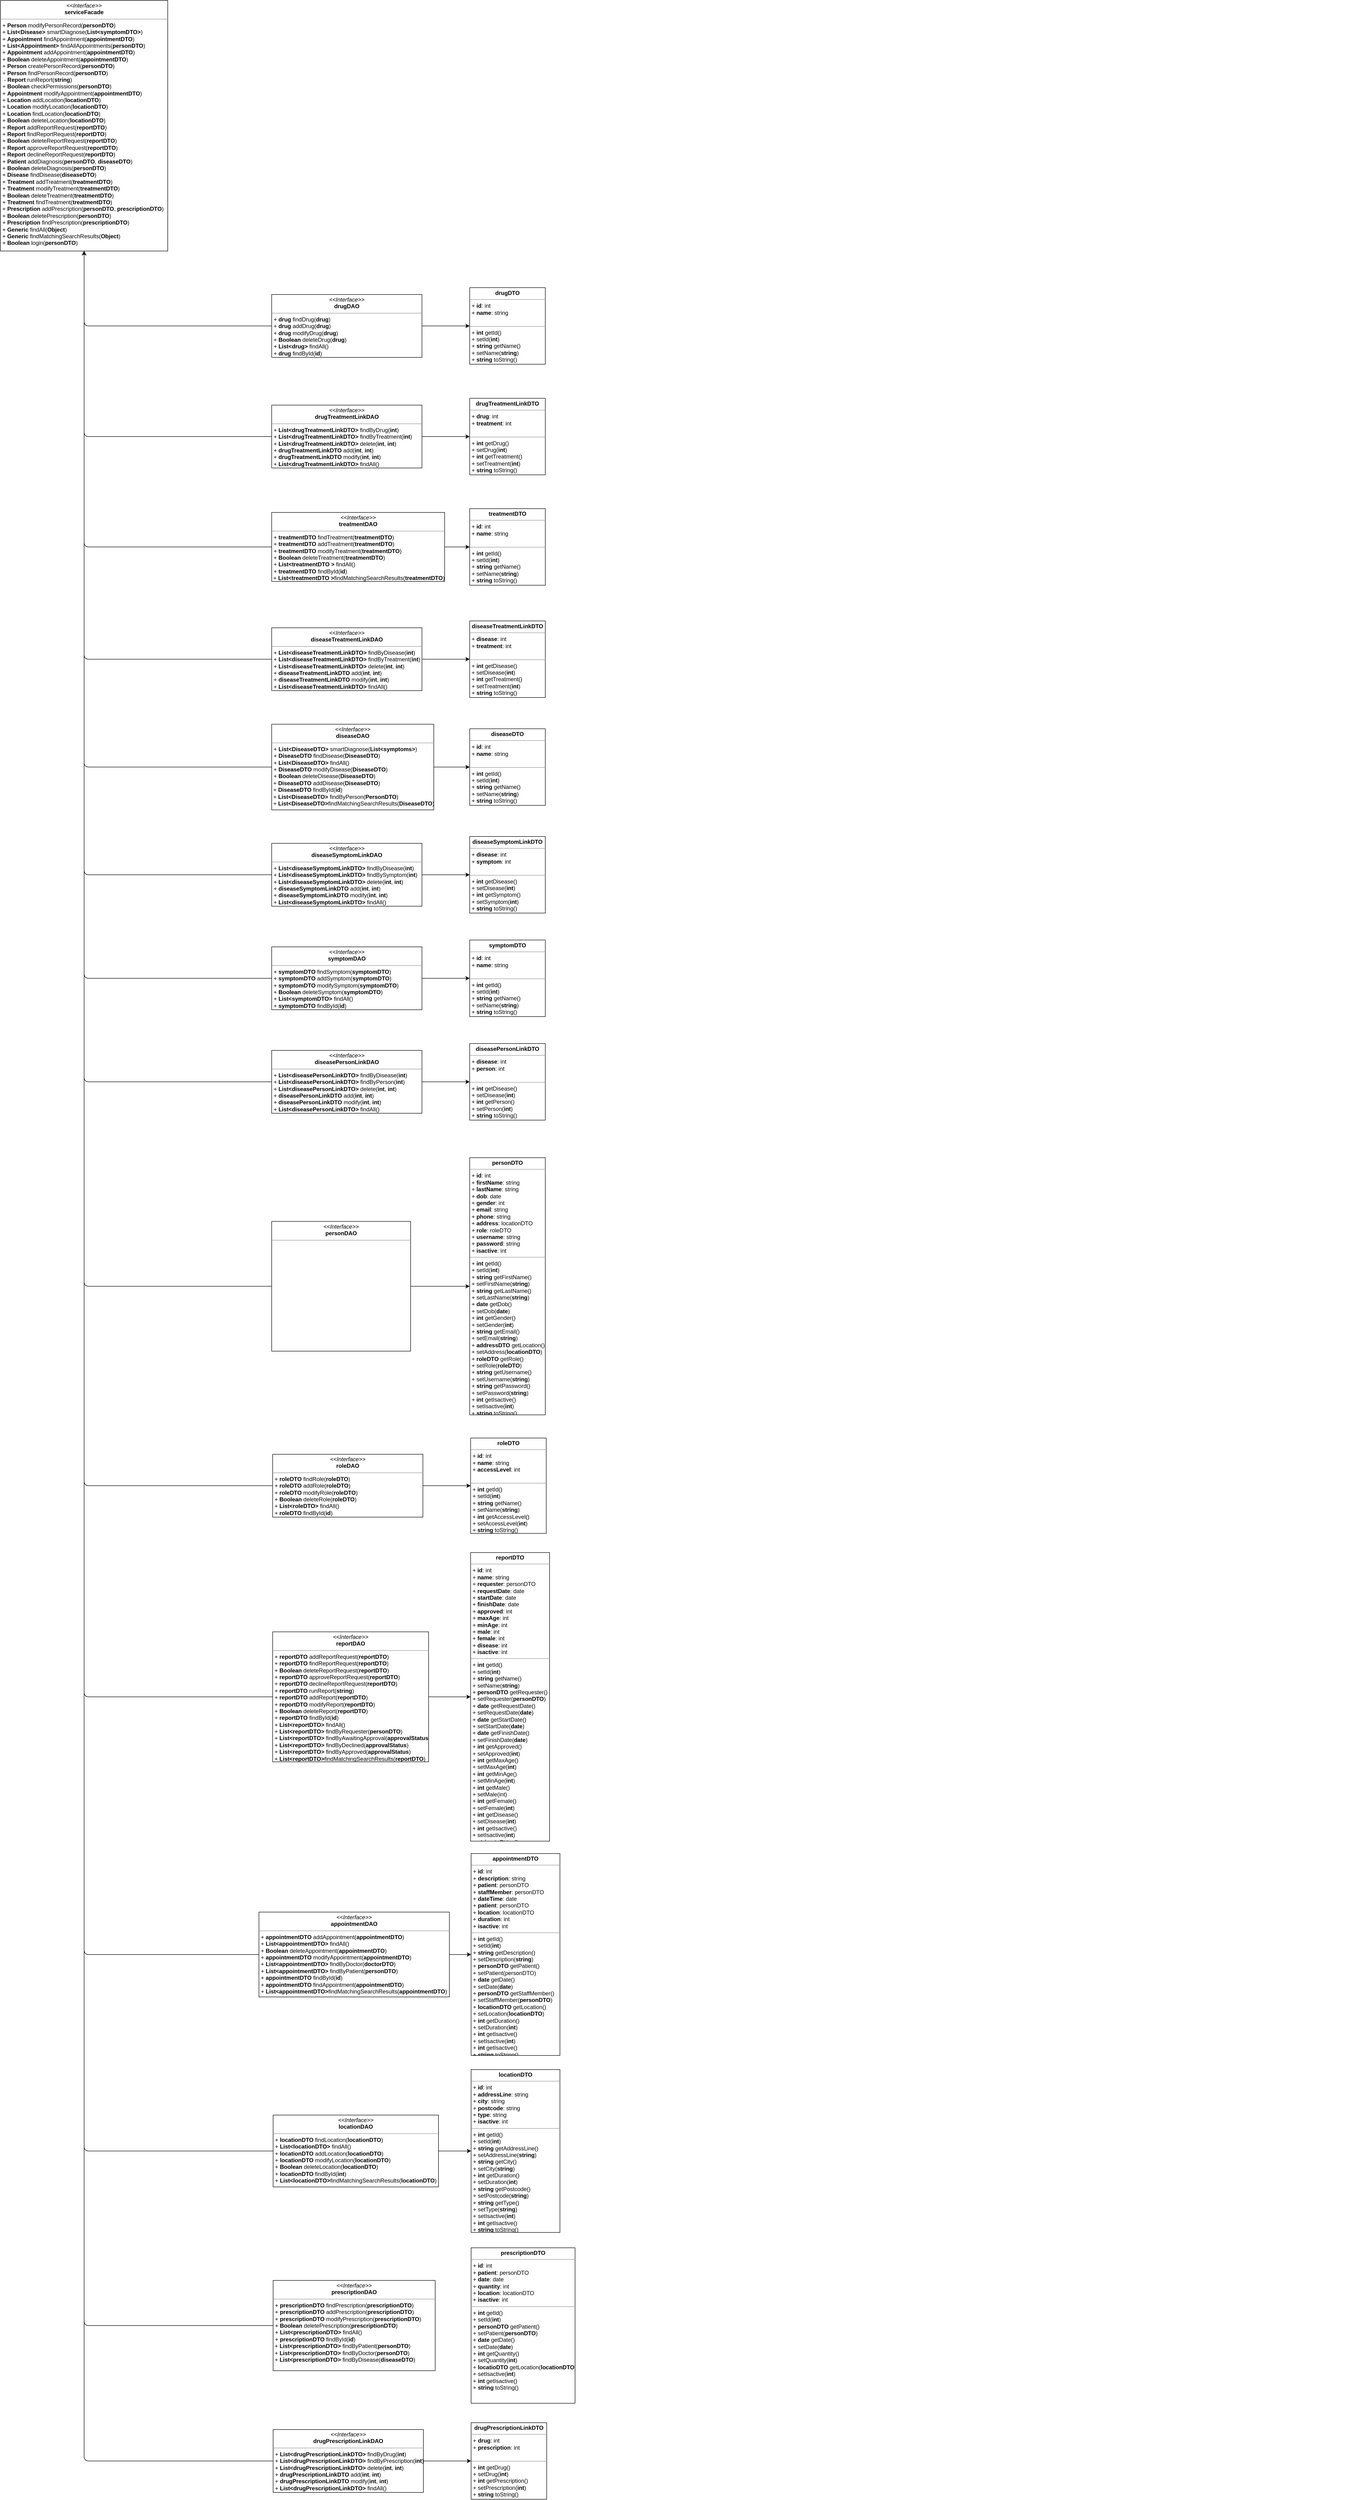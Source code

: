 <mxfile version="12.9.9" type="device"><diagram id="IaRB0hSCrIcvMKdp6ZIT" name="Class Diagram"><mxGraphModel dx="-6374" dy="5031" grid="0" gridSize="10" guides="1" tooltips="1" connect="1" arrows="1" fold="1" page="0" pageScale="1" pageWidth="827" pageHeight="1169" math="0" shadow="0"><root><mxCell id="0"/><mxCell id="1" parent="0"/><mxCell id="CAfZXbTNTzXf77Qn8-9U-20" style="edgeStyle=orthogonalEdgeStyle;rounded=1;orthogonalLoop=1;jettySize=auto;html=1;exitX=0;exitY=0.5;exitDx=0;exitDy=0;entryX=0.5;entryY=1;entryDx=0;entryDy=0;" parent="1" source="WB3Wu1iv00L5q_47RCzI-7" target="WB3Wu1iv00L5q_47RCzI-11" edge="1"><mxGeometry relative="1" as="geometry"/></mxCell><mxCell id="CAfZXbTNTzXf77Qn8-9U-73" style="edgeStyle=orthogonalEdgeStyle;rounded=1;orthogonalLoop=1;jettySize=auto;html=1;exitX=1;exitY=0.5;exitDx=0;exitDy=0;entryX=0;entryY=0.5;entryDx=0;entryDy=0;" parent="1" source="WB3Wu1iv00L5q_47RCzI-7" target="CAfZXbTNTzXf77Qn8-9U-56" edge="1"><mxGeometry relative="1" as="geometry"/></mxCell><mxCell id="WB3Wu1iv00L5q_47RCzI-7" value="&lt;p style=&quot;margin: 0px ; margin-top: 4px ; text-align: center&quot;&gt;&lt;i&gt;&amp;lt;&amp;lt;Interface&amp;gt;&amp;gt;&lt;/i&gt;&lt;br&gt;&lt;b&gt;appointmentDAO&lt;/b&gt;&lt;/p&gt;&lt;hr size=&quot;1&quot;&gt;&lt;p style=&quot;margin: 0px ; margin-left: 4px&quot;&gt;&lt;/p&gt;&lt;p style=&quot;margin: 0px ; margin-left: 4px&quot;&gt;+ &lt;b&gt;appointmentDTO&lt;/b&gt; addAppointment(&lt;b&gt;appointmentDTO&lt;/b&gt;)&lt;br&gt;&lt;/p&gt;&lt;p style=&quot;margin: 0px ; margin-left: 4px&quot;&gt;+ &lt;b&gt;List&amp;lt;appointmentDTO&amp;gt;&lt;/b&gt; findAll()&lt;/p&gt;&lt;p style=&quot;margin: 0px ; margin-left: 4px&quot;&gt;+ &lt;b&gt;Boolean&lt;/b&gt; deleteAppointment(&lt;b&gt;appointmentDTO&lt;/b&gt;)&lt;br&gt;&lt;/p&gt;&lt;p style=&quot;margin: 0px ; margin-left: 4px&quot;&gt;+ &lt;b&gt;appointmentDTO&amp;nbsp;&lt;/b&gt;modifyAppointment(&lt;b&gt;appointmentDTO&lt;/b&gt;)&lt;/p&gt;&lt;p style=&quot;margin: 0px ; margin-left: 4px&quot;&gt;+ &lt;b&gt;List&amp;lt;appointmentDTO&amp;gt;&lt;/b&gt; findByDoctor(&lt;b&gt;doctorDTO&lt;/b&gt;)&lt;/p&gt;&lt;p style=&quot;margin: 0px ; margin-left: 4px&quot;&gt;+ &lt;b&gt;List&amp;lt;appointmentDTO&amp;gt;&lt;/b&gt; findByPatient(&lt;b&gt;personDTO&lt;/b&gt;)&lt;/p&gt;&lt;p style=&quot;margin: 0px ; margin-left: 4px&quot;&gt;+ &lt;b&gt;appointmentDTO&amp;nbsp;&lt;/b&gt;findById(&lt;b&gt;id&lt;/b&gt;)&lt;/p&gt;&lt;p style=&quot;margin: 0px ; margin-left: 4px&quot;&gt;+ &lt;b&gt;appointmentDTO&amp;nbsp;&lt;/b&gt;findAppointment(&lt;b&gt;appointmentDTO&lt;/b&gt;)&lt;/p&gt;&lt;p style=&quot;margin: 0px ; margin-left: 4px&quot;&gt;+&amp;nbsp;&lt;b&gt;List&amp;lt;appointmentDTO&amp;gt;&lt;/b&gt;findMatchingSearchResults(&lt;b&gt;appointmentDTO&lt;/b&gt;)&lt;br&gt;&lt;/p&gt;" style="verticalAlign=top;align=left;overflow=fill;fontSize=12;fontFamily=Helvetica;html=1;" parent="1" vertex="1"><mxGeometry x="9613" y="784.82" width="403" height="179.5" as="geometry"/></mxCell><mxCell id="CAfZXbTNTzXf77Qn8-9U-23" style="edgeStyle=orthogonalEdgeStyle;rounded=1;orthogonalLoop=1;jettySize=auto;html=1;exitX=0;exitY=0.5;exitDx=0;exitDy=0;entryX=0.5;entryY=1;entryDx=0;entryDy=0;" parent="1" source="WB3Wu1iv00L5q_47RCzI-8" target="WB3Wu1iv00L5q_47RCzI-11" edge="1"><mxGeometry relative="1" as="geometry"/></mxCell><mxCell id="CAfZXbTNTzXf77Qn8-9U-75" style="edgeStyle=orthogonalEdgeStyle;rounded=1;orthogonalLoop=1;jettySize=auto;html=1;exitX=1;exitY=0.5;exitDx=0;exitDy=0;entryX=0;entryY=0.5;entryDx=0;entryDy=0;" parent="1" source="WB3Wu1iv00L5q_47RCzI-8" target="CAfZXbTNTzXf77Qn8-9U-59" edge="1"><mxGeometry relative="1" as="geometry"/></mxCell><mxCell id="WB3Wu1iv00L5q_47RCzI-8" value="&lt;p style=&quot;margin: 0px ; margin-top: 4px ; text-align: center&quot;&gt;&lt;i&gt;&amp;lt;&amp;lt;Interface&amp;gt;&amp;gt;&lt;/i&gt;&lt;br&gt;&lt;b&gt;personDAO&lt;/b&gt;&lt;/p&gt;&lt;hr size=&quot;1&quot;&gt;&lt;p style=&quot;margin: 0px ; margin-left: 4px&quot;&gt;&lt;/p&gt;&lt;p style=&quot;margin: 0px 0px 0px 4px&quot;&gt;&lt;br&gt;&lt;/p&gt;&lt;p style=&quot;margin: 0px 0px 0px 4px&quot;&gt;&lt;br&gt;&lt;/p&gt;&lt;div&gt;&lt;br&gt;&lt;/div&gt;&lt;div&gt;&lt;br&gt;&lt;/div&gt;&lt;div&gt;&lt;br&gt;&lt;/div&gt;&lt;div&gt;&lt;br&gt;&lt;/div&gt;" style="verticalAlign=top;align=left;overflow=fill;fontSize=12;fontFamily=Helvetica;html=1;" parent="1" vertex="1"><mxGeometry x="9640" y="-676.25" width="294" height="274.5" as="geometry"/></mxCell><mxCell id="WB3Wu1iv00L5q_47RCzI-11" value="&lt;p style=&quot;margin: 0px ; margin-top: 4px ; text-align: center&quot;&gt;&lt;i&gt;&amp;lt;&amp;lt;Interface&amp;gt;&amp;gt;&lt;/i&gt;&lt;br&gt;&lt;b&gt;serviceFacade&lt;/b&gt;&lt;/p&gt;&lt;hr size=&quot;1&quot;&gt;&lt;p style=&quot;margin: 0px ; margin-left: 4px&quot;&gt;&lt;/p&gt;&lt;p style=&quot;margin: 0px 0px 0px 4px&quot;&gt;+ &lt;b&gt;Person&amp;nbsp;&lt;/b&gt;modifyPersonRecord(&lt;b&gt;personDTO&lt;/b&gt;)&lt;br&gt;&lt;/p&gt;&lt;p style=&quot;margin: 0px 0px 0px 4px&quot;&gt;+ &lt;b&gt;List&amp;lt;Disease&amp;gt;&lt;/b&gt; smartDiagnose(&lt;b&gt;List&amp;lt;symptomDTO&amp;gt;&lt;/b&gt;)&lt;/p&gt;&lt;p style=&quot;margin: 0px 0px 0px 4px&quot;&gt;+ &lt;b&gt;Appointment&lt;/b&gt; findAppointment(&lt;b&gt;appointmentDTO&lt;/b&gt;)&lt;br&gt;&lt;/p&gt;&lt;p style=&quot;margin: 0px 0px 0px 4px&quot;&gt;+ &lt;b&gt;List&amp;lt;Appointment&amp;gt;&amp;nbsp;&lt;/b&gt;findAllAppointments(&lt;b&gt;personDTO&lt;/b&gt;)&lt;/p&gt;&lt;p style=&quot;margin: 0px 0px 0px 4px&quot;&gt;+ &lt;b&gt;Appointment&lt;/b&gt; addAppointment(&lt;b&gt;appointmentDTO&lt;/b&gt;)&lt;/p&gt;&lt;p style=&quot;margin: 0px 0px 0px 4px&quot;&gt;+ &lt;b&gt;Boolean&lt;/b&gt;&amp;nbsp;deleteAppointment(&lt;b&gt;appointmentDTO&lt;/b&gt;)&lt;/p&gt;&lt;p style=&quot;margin: 0px 0px 0px 4px&quot;&gt;+ &lt;b&gt;Person&amp;nbsp;&lt;/b&gt;createPersonRecord(&lt;b&gt;personDTO&lt;/b&gt;)&lt;/p&gt;&lt;p style=&quot;margin: 0px 0px 0px 4px&quot;&gt;+&amp;nbsp;&lt;b&gt;Person&amp;nbsp;&lt;/b&gt;findPersonRecord(&lt;b&gt;personDTO&lt;/b&gt;)&lt;/p&gt;&lt;p style=&quot;margin: 0px 0px 0px 4px&quot;&gt;&amp;nbsp;-&lt;b&gt;&amp;nbsp;Report&lt;/b&gt; runReport(&lt;b&gt;string&lt;/b&gt;)&lt;/p&gt;&lt;p style=&quot;margin: 0px 0px 0px 4px&quot;&gt;+ &lt;b&gt;Boolean &lt;/b&gt;checkPermissions(&lt;b&gt;personDTO&lt;/b&gt;)&lt;/p&gt;&lt;p style=&quot;margin: 0px 0px 0px 4px&quot;&gt;+ &lt;b&gt;Appointment &lt;/b&gt;modifyAppointment(&lt;b&gt;appointmentDTO&lt;/b&gt;)&lt;/p&gt;&lt;p style=&quot;margin: 0px 0px 0px 4px&quot;&gt;+ &lt;b&gt;Location &lt;/b&gt;addLocation(&lt;b&gt;locationDTO&lt;/b&gt;)&lt;/p&gt;&lt;p style=&quot;margin: 0px 0px 0px 4px&quot;&gt;+ &lt;b&gt;Location &lt;/b&gt;modifyLocation(&lt;b&gt;locationDTO&lt;/b&gt;)&lt;/p&gt;&lt;p style=&quot;margin: 0px 0px 0px 4px&quot;&gt;+ &lt;b&gt;Location &lt;/b&gt;findLocation(&lt;b&gt;locationDTO&lt;/b&gt;)&lt;/p&gt;&lt;p style=&quot;margin: 0px 0px 0px 4px&quot;&gt;+ &lt;b&gt;Boolean &lt;/b&gt;deleteLocation(&lt;b&gt;locationDTO&lt;/b&gt;)&lt;/p&gt;&lt;p style=&quot;margin: 0px 0px 0px 4px&quot;&gt;+ &lt;b&gt;Report &lt;/b&gt;addReportRequest(&lt;b&gt;reportDTO&lt;/b&gt;)&lt;/p&gt;&lt;p style=&quot;margin: 0px 0px 0px 4px&quot;&gt;+ &lt;b&gt;Report &lt;/b&gt;findReportRequest(&lt;b&gt;reportDTO&lt;/b&gt;)&lt;/p&gt;&lt;p style=&quot;margin: 0px 0px 0px 4px&quot;&gt;+ &lt;b&gt;Boolean &lt;/b&gt;deleteReportRequest(&lt;b&gt;reportDTO&lt;/b&gt;)&lt;/p&gt;&lt;p style=&quot;margin: 0px 0px 0px 4px&quot;&gt;+ &lt;b&gt;Report &lt;/b&gt;approveReportRequest(&lt;b&gt;reportDTO&lt;/b&gt;)&lt;/p&gt;&lt;p style=&quot;margin: 0px 0px 0px 4px&quot;&gt;+ &lt;b&gt;Report &lt;/b&gt;declineReportRequest(&lt;b&gt;reportDTO&lt;/b&gt;)&lt;/p&gt;&lt;p style=&quot;margin: 0px 0px 0px 4px&quot;&gt;+ &lt;b&gt;Patient&lt;/b&gt; addDiagnosis(&lt;b&gt;personDTO&lt;/b&gt;, &lt;b&gt;diseaseDTO&lt;/b&gt;)&lt;br&gt;&lt;/p&gt;&lt;p style=&quot;margin: 0px 0px 0px 4px&quot;&gt;+ &lt;b&gt;Boolean &lt;/b&gt;deleteDiagnosis(&lt;b&gt;personDTO&lt;/b&gt;)&lt;/p&gt;&lt;p style=&quot;margin: 0px 0px 0px 4px&quot;&gt;+ &lt;b&gt;Disease&lt;/b&gt; findDisease(&lt;b&gt;diseaseDTO&lt;/b&gt;)&lt;/p&gt;&lt;p style=&quot;margin: 0px 0px 0px 4px&quot;&gt;+ &lt;b&gt;Treatment &lt;/b&gt;addTreatment(&lt;b&gt;treatmentDTO&lt;/b&gt;)&lt;b&gt;&amp;nbsp;&lt;/b&gt;&amp;nbsp;&lt;/p&gt;&lt;p style=&quot;margin: 0px 0px 0px 4px&quot;&gt;+ &lt;b&gt;Treatment &lt;/b&gt;modifyTreatment(&lt;b&gt;treatmentDTO&lt;/b&gt;)&lt;/p&gt;&lt;p style=&quot;margin: 0px 0px 0px 4px&quot;&gt;+ &lt;b&gt;Boolean&amp;nbsp;&lt;/b&gt;deleteTreatment(&lt;b&gt;treatmentDTO&lt;/b&gt;)&lt;/p&gt;&lt;p style=&quot;margin: 0px 0px 0px 4px&quot;&gt;+ &lt;b&gt;Treatment &lt;/b&gt;findTreatment(&lt;b&gt;treatmentDTO&lt;/b&gt;)&lt;/p&gt;&lt;p style=&quot;margin: 0px 0px 0px 4px&quot;&gt;+ &lt;b&gt;Prescription&lt;/b&gt; addPrescription(&lt;b&gt;personDTO&lt;/b&gt;, &lt;b&gt;prescriptionDTO&lt;/b&gt;&lt;span&gt;)&lt;/span&gt;&lt;/p&gt;&lt;p style=&quot;margin: 0px 0px 0px 4px&quot;&gt;&lt;span&gt;+ &lt;b&gt;Boolean &lt;/b&gt;deletePrescription(&lt;/span&gt;&lt;b&gt;personDTO&lt;/b&gt;&lt;span&gt;)&lt;/span&gt;&lt;/p&gt;&lt;p style=&quot;margin: 0px 0px 0px 4px&quot;&gt;+ &lt;b&gt;Prescription &lt;/b&gt;findPrescription(&lt;b&gt;prescriptionDTO&lt;/b&gt;)&lt;/p&gt;&lt;p style=&quot;margin: 0px 0px 0px 4px&quot;&gt;+ &lt;b&gt;Generic &lt;/b&gt;findAll(&lt;b&gt;Object&lt;/b&gt;)&lt;br&gt;&lt;/p&gt;&lt;p style=&quot;margin: 0px 0px 0px 4px&quot;&gt;+ &lt;b&gt;Generic &lt;/b&gt;findMatchingSearchResults(&lt;b&gt;Object&lt;/b&gt;)&lt;/p&gt;&lt;p style=&quot;margin: 0px 0px 0px 4px&quot;&gt;+ &lt;b&gt;Boolean &lt;/b&gt;login(&lt;b&gt;personDTO&lt;/b&gt;)&lt;/p&gt;&lt;p style=&quot;margin: 0px 0px 0px 4px&quot;&gt;&lt;br&gt;&lt;/p&gt;" style="verticalAlign=top;align=left;overflow=fill;fontSize=12;fontFamily=Helvetica;html=1;" parent="1" vertex="1"><mxGeometry x="9066" y="-3259" width="354" height="530" as="geometry"/></mxCell><mxCell id="VW62Vwg7SGUS0iH2NW2X-3" style="edgeStyle=orthogonalEdgeStyle;orthogonalLoop=1;jettySize=auto;html=1;exitX=0.25;exitY=1;exitDx=0;exitDy=0;entryX=0.75;entryY=1;entryDx=0;entryDy=0;strokeColor=none;rounded=1;" parent="1" edge="1"><mxGeometry relative="1" as="geometry"><mxPoint x="11912.75" y="-1282.0" as="sourcePoint"/><mxPoint x="10343" y="-1574.0" as="targetPoint"/></mxGeometry></mxCell><mxCell id="CAfZXbTNTzXf77Qn8-9U-19" style="edgeStyle=orthogonalEdgeStyle;rounded=1;orthogonalLoop=1;jettySize=auto;html=1;exitX=0;exitY=0.5;exitDx=0;exitDy=0;entryX=0.5;entryY=1;entryDx=0;entryDy=0;" parent="1" source="QRkijmMvW_mW7NwWG8h7-23" target="WB3Wu1iv00L5q_47RCzI-11" edge="1"><mxGeometry relative="1" as="geometry"/></mxCell><mxCell id="CAfZXbTNTzXf77Qn8-9U-74" style="edgeStyle=orthogonalEdgeStyle;rounded=1;orthogonalLoop=1;jettySize=auto;html=1;exitX=1;exitY=0.5;exitDx=0;exitDy=0;entryX=0;entryY=0.5;entryDx=0;entryDy=0;" parent="1" source="QRkijmMvW_mW7NwWG8h7-23" target="CAfZXbTNTzXf77Qn8-9U-57" edge="1"><mxGeometry relative="1" as="geometry"/></mxCell><mxCell id="QRkijmMvW_mW7NwWG8h7-23" value="&lt;p style=&quot;margin: 0px ; margin-top: 4px ; text-align: center&quot;&gt;&lt;i&gt;&amp;lt;&amp;lt;Interface&amp;gt;&amp;gt;&lt;/i&gt;&lt;br&gt;&lt;b&gt;locationDAO&lt;/b&gt;&lt;/p&gt;&lt;hr size=&quot;1&quot;&gt;&lt;p style=&quot;margin: 0px ; margin-left: 4px&quot;&gt;&lt;/p&gt;&lt;p style=&quot;margin: 0px ; margin-left: 4px&quot;&gt;+ &lt;b&gt;locationDTO&lt;/b&gt; findLocation(&lt;b&gt;locationDTO&lt;/b&gt;)&lt;/p&gt;&lt;p style=&quot;margin: 0px ; margin-left: 4px&quot;&gt;+ &lt;b&gt;List&amp;lt;locationDTO&amp;gt;&lt;/b&gt; findAll()&lt;/p&gt;&lt;p style=&quot;margin: 0px ; margin-left: 4px&quot;&gt;+ &lt;b&gt;locationDTO&lt;/b&gt; addLocation(&lt;b&gt;locationDTO&lt;/b&gt;)&lt;/p&gt;&lt;p style=&quot;margin: 0px ; margin-left: 4px&quot;&gt;+ &lt;b&gt;locationDTO&amp;nbsp;&lt;/b&gt;modifyLocation(&lt;b&gt;locationDTO&lt;/b&gt;)&lt;/p&gt;&lt;p style=&quot;margin: 0px ; margin-left: 4px&quot;&gt;+ &lt;b&gt;Boolean&amp;nbsp;&lt;/b&gt;deleteLocation(&lt;b&gt;locationDTO&lt;/b&gt;)&lt;/p&gt;&lt;p style=&quot;margin: 0px ; margin-left: 4px&quot;&gt;+ &lt;b&gt;locationDTO&amp;nbsp;&lt;/b&gt;findById(&lt;b&gt;int&lt;/b&gt;)&lt;/p&gt;&lt;p style=&quot;margin: 0px ; margin-left: 4px&quot;&gt;+&amp;nbsp;&lt;b&gt;List&amp;lt;locationDTO&amp;gt;&lt;/b&gt;findMatchingSearchResults(&lt;b&gt;locationDTO&lt;/b&gt;)&lt;br&gt;&lt;/p&gt;" style="verticalAlign=top;align=left;overflow=fill;fontSize=12;fontFamily=Helvetica;html=1;" parent="1" vertex="1"><mxGeometry x="9643" y="1214.23" width="350" height="152" as="geometry"/></mxCell><mxCell id="CAfZXbTNTzXf77Qn8-9U-21" style="edgeStyle=orthogonalEdgeStyle;rounded=1;orthogonalLoop=1;jettySize=auto;html=1;exitX=0;exitY=0.5;exitDx=0;exitDy=0;entryX=0.5;entryY=1;entryDx=0;entryDy=0;" parent="1" source="ZuSviFcKi3NEBJjK7SzU-8" target="WB3Wu1iv00L5q_47RCzI-11" edge="1"><mxGeometry relative="1" as="geometry"/></mxCell><mxCell id="CAfZXbTNTzXf77Qn8-9U-72" style="edgeStyle=orthogonalEdgeStyle;rounded=1;orthogonalLoop=1;jettySize=auto;html=1;exitX=1;exitY=0.5;exitDx=0;exitDy=0;entryX=0;entryY=0.5;entryDx=0;entryDy=0;" parent="1" source="ZuSviFcKi3NEBJjK7SzU-8" target="CAfZXbTNTzXf77Qn8-9U-71" edge="1"><mxGeometry relative="1" as="geometry"/></mxCell><mxCell id="ZuSviFcKi3NEBJjK7SzU-8" value="&lt;p style=&quot;margin: 0px ; margin-top: 4px ; text-align: center&quot;&gt;&lt;i&gt;&amp;lt;&amp;lt;Interface&amp;gt;&amp;gt;&lt;/i&gt;&lt;br&gt;&lt;b&gt;reportDAO&lt;/b&gt;&lt;/p&gt;&lt;hr size=&quot;1&quot;&gt;&lt;p style=&quot;margin: 0px ; margin-left: 4px&quot;&gt;&lt;/p&gt;&lt;p style=&quot;margin: 0px 0px 0px 4px&quot;&gt;+ &lt;b&gt;reportDTO&amp;nbsp;&lt;/b&gt;addReportRequest(&lt;b&gt;reportDTO&lt;/b&gt;)&lt;/p&gt;&lt;p style=&quot;margin: 0px 0px 0px 4px&quot;&gt;+ &lt;b&gt;reportDTO&amp;nbsp;&lt;/b&gt;findReportRequest(&lt;b&gt;reportDTO&lt;/b&gt;)&lt;/p&gt;&lt;p style=&quot;margin: 0px 0px 0px 4px&quot;&gt;+&amp;nbsp;&lt;b&gt;Boolean&amp;nbsp;&lt;/b&gt;deleteReportRequest(&lt;b&gt;reportDTO&lt;/b&gt;)&lt;/p&gt;&lt;p style=&quot;margin: 0px 0px 0px 4px&quot;&gt;+&amp;nbsp;&lt;b&gt;reportDTO&amp;nbsp;&lt;/b&gt;approveReportRequest(&lt;b&gt;reportDTO&lt;/b&gt;)&lt;/p&gt;&lt;p style=&quot;margin: 0px 0px 0px 4px&quot;&gt;+&amp;nbsp;&lt;b&gt;reportDTO&amp;nbsp;&lt;/b&gt;declineReportRequest(&lt;b&gt;reportDTO&lt;/b&gt;)&lt;/p&gt;&lt;p style=&quot;margin: 0px 0px 0px 4px&quot;&gt;+&lt;b&gt; reportDTO&lt;/b&gt;&amp;nbsp;runReport(&lt;b&gt;string&lt;/b&gt;)&lt;br&gt;&lt;/p&gt;&lt;p style=&quot;margin: 0px 0px 0px 4px&quot;&gt;+ &lt;b&gt;reportDTO&amp;nbsp;&lt;/b&gt;addReport(&lt;b&gt;reportDTO&lt;/b&gt;)&lt;/p&gt;&lt;p style=&quot;margin: 0px 0px 0px 4px&quot;&gt;+ &lt;b&gt;reportDTO&amp;nbsp;&lt;/b&gt;modifyReport(&lt;b&gt;reportDTO&lt;/b&gt;)&lt;/p&gt;&lt;p style=&quot;margin: 0px 0px 0px 4px&quot;&gt;+ &lt;b&gt;Boolean &lt;/b&gt;deleteReport(&lt;b&gt;reportDTO&lt;/b&gt;)&lt;/p&gt;&lt;p style=&quot;margin: 0px 0px 0px 4px&quot;&gt;+ &lt;b&gt;reportDTO&amp;nbsp;&lt;/b&gt;findById(&lt;b&gt;id&lt;/b&gt;)&lt;/p&gt;&lt;p style=&quot;margin: 0px 0px 0px 4px&quot;&gt;+ &lt;b&gt;List&amp;lt;reportDTO&amp;gt;&lt;/b&gt; findAll()&lt;/p&gt;&lt;p style=&quot;margin: 0px 0px 0px 4px&quot;&gt;+ &lt;b&gt;List&amp;lt;reportDTO&amp;gt; &lt;/b&gt;findByRequester(&lt;b&gt;personDTO&lt;/b&gt;)&lt;/p&gt;&lt;p style=&quot;margin: 0px 0px 0px 4px&quot;&gt;+ &lt;b&gt;List&amp;lt;reportDTO&amp;gt;&lt;/b&gt; findByAwaitingApproval(&lt;b&gt;approvalStatus&lt;/b&gt;)&lt;/p&gt;&lt;p style=&quot;margin: 0px 0px 0px 4px&quot;&gt;+&amp;nbsp;&lt;b&gt;List&amp;lt;reportDTO&amp;gt;&amp;nbsp;&lt;/b&gt;findByDeclined(&lt;b&gt;approvalStatus&lt;/b&gt;)&lt;/p&gt;&lt;div&gt;&lt;p style=&quot;margin: 0px 0px 0px 4px&quot;&gt;+&amp;nbsp;&lt;b&gt;List&amp;lt;reportDTO&amp;gt;&amp;nbsp;&lt;/b&gt;findByApproved(&lt;b&gt;approvalStatus&lt;/b&gt;)&lt;/p&gt;&lt;p style=&quot;margin: 0px 0px 0px 4px&quot;&gt;+&amp;nbsp;&lt;b&gt;List&amp;lt;reportDTO&amp;gt;&lt;/b&gt;findMatchingSearchResults(&lt;b&gt;reportDTO&lt;/b&gt;)&lt;br&gt;&lt;/p&gt;&lt;/div&gt;&lt;div&gt;&lt;br&gt;&lt;/div&gt;" style="verticalAlign=top;align=left;overflow=fill;fontSize=12;fontFamily=Helvetica;html=1;" parent="1" vertex="1"><mxGeometry x="9642" y="192" width="330" height="275" as="geometry"/></mxCell><mxCell id="CAfZXbTNTzXf77Qn8-9U-12" style="edgeStyle=orthogonalEdgeStyle;rounded=1;orthogonalLoop=1;jettySize=auto;html=1;exitX=0;exitY=0.5;exitDx=0;exitDy=0;entryX=0.5;entryY=1;entryDx=0;entryDy=0;" parent="1" source="NhnOuz3HrOS6c1ITNscV-4" target="WB3Wu1iv00L5q_47RCzI-11" edge="1"><mxGeometry relative="1" as="geometry"/></mxCell><mxCell id="CAfZXbTNTzXf77Qn8-9U-43" style="edgeStyle=orthogonalEdgeStyle;rounded=1;orthogonalLoop=1;jettySize=auto;html=1;exitX=1;exitY=0.5;exitDx=0;exitDy=0;entryX=0;entryY=0.5;entryDx=0;entryDy=0;" parent="1" source="NhnOuz3HrOS6c1ITNscV-4" target="CAfZXbTNTzXf77Qn8-9U-42" edge="1"><mxGeometry relative="1" as="geometry"/></mxCell><mxCell id="NhnOuz3HrOS6c1ITNscV-4" value="&lt;p style=&quot;margin: 0px ; margin-top: 4px ; text-align: center&quot;&gt;&lt;i&gt;&amp;lt;&amp;lt;Interface&amp;gt;&amp;gt;&lt;/i&gt;&lt;br&gt;&lt;b&gt;treatmentDAO&lt;/b&gt;&lt;/p&gt;&lt;hr size=&quot;1&quot;&gt;&lt;p style=&quot;margin: 0px ; margin-left: 4px&quot;&gt;&lt;/p&gt;&lt;p style=&quot;margin: 0px 0px 0px 4px&quot;&gt;+ &lt;b&gt;treatmentDTO&amp;nbsp;&lt;/b&gt;findTreatment(&lt;b&gt;treatmentDTO&lt;/b&gt;)&lt;/p&gt;&lt;p style=&quot;margin: 0px 0px 0px 4px&quot;&gt;+&amp;nbsp;&lt;b&gt;treatmentDTO&amp;nbsp;&lt;/b&gt;addTreatment(&lt;b&gt;treatmentDTO&lt;/b&gt;)&lt;/p&gt;&lt;p style=&quot;margin: 0px 0px 0px 4px&quot;&gt;+&amp;nbsp;&lt;b&gt;treatmentDTO&amp;nbsp;&lt;/b&gt;modifyTreatment(&lt;b&gt;treatmentDTO&lt;/b&gt;)&lt;/p&gt;&lt;p style=&quot;margin: 0px 0px 0px 4px&quot;&gt;+ &lt;b&gt;Boolean &lt;/b&gt;deleteTreatment(&lt;b&gt;treatmentDTO&lt;/b&gt;)&lt;/p&gt;&lt;p style=&quot;margin: 0px 0px 0px 4px&quot;&gt;+ &lt;b&gt;List&amp;lt;&lt;/b&gt;&lt;b&gt;treatmentDTO&amp;nbsp;&lt;/b&gt;&lt;b&gt;&amp;gt; &lt;/b&gt;findAll()&lt;/p&gt;&lt;p style=&quot;margin: 0px 0px 0px 4px&quot;&gt;+&amp;nbsp;&lt;b&gt;treatmentDTO&amp;nbsp;&lt;/b&gt;findById(&lt;b&gt;id&lt;/b&gt;)&lt;/p&gt;&lt;div&gt;&amp;nbsp;+ &lt;b&gt;List&amp;lt;&lt;/b&gt;&lt;b&gt;treatmentDTO&amp;nbsp;&lt;/b&gt;&lt;b&gt;&amp;gt;&lt;/b&gt;findMatchingSearchResults(&lt;b&gt;treatmentDTO&lt;/b&gt;)&lt;br&gt;&lt;/div&gt;" style="verticalAlign=top;align=left;overflow=fill;fontSize=12;fontFamily=Helvetica;html=1;" parent="1" vertex="1"><mxGeometry x="9640" y="-2176" width="366" height="146" as="geometry"/></mxCell><mxCell id="CAfZXbTNTzXf77Qn8-9U-14" style="edgeStyle=orthogonalEdgeStyle;rounded=1;orthogonalLoop=1;jettySize=auto;html=1;exitX=0;exitY=0.5;exitDx=0;exitDy=0;entryX=0.5;entryY=1;entryDx=0;entryDy=0;" parent="1" source="NhnOuz3HrOS6c1ITNscV-7" target="WB3Wu1iv00L5q_47RCzI-11" edge="1"><mxGeometry relative="1" as="geometry"/></mxCell><mxCell id="CAfZXbTNTzXf77Qn8-9U-70" style="edgeStyle=orthogonalEdgeStyle;rounded=1;orthogonalLoop=1;jettySize=auto;html=1;exitX=1;exitY=0.5;exitDx=0;exitDy=0;entryX=0;entryY=0.5;entryDx=0;entryDy=0;" parent="1" source="NhnOuz3HrOS6c1ITNscV-7" target="CAfZXbTNTzXf77Qn8-9U-69" edge="1"><mxGeometry relative="1" as="geometry"/></mxCell><mxCell id="NhnOuz3HrOS6c1ITNscV-7" value="&lt;p style=&quot;margin: 0px ; margin-top: 4px ; text-align: center&quot;&gt;&lt;i&gt;&amp;lt;&amp;lt;Interface&amp;gt;&amp;gt;&lt;/i&gt;&lt;br&gt;&lt;b&gt;diseaseDAO&lt;/b&gt;&lt;/p&gt;&lt;hr size=&quot;1&quot;&gt;&lt;p style=&quot;margin: 0px ; margin-left: 4px&quot;&gt;&lt;/p&gt;&lt;p style=&quot;margin: 0px 0px 0px 4px&quot;&gt;+&amp;nbsp;&lt;b&gt;List&amp;lt;DiseaseDTO&amp;gt;&amp;nbsp;&lt;/b&gt;smartDiagnose(&lt;b&gt;List&amp;lt;symptoms&amp;gt;&lt;/b&gt;)&lt;/p&gt;&lt;p style=&quot;margin: 0px 0px 0px 4px&quot;&gt;+&amp;nbsp;&lt;b&gt;DiseaseDTO&lt;/b&gt;&amp;nbsp;findDisease(&lt;b&gt;DiseaseDTO&lt;/b&gt;)&lt;/p&gt;&lt;p style=&quot;margin: 0px 0px 0px 4px&quot;&gt;+ &lt;b&gt;List&amp;lt;DiseaseDTO&amp;gt; &lt;/b&gt;findAll()&lt;/p&gt;&lt;p style=&quot;margin: 0px 0px 0px 4px&quot;&gt;+ &lt;b&gt;DiseaseDTO&amp;nbsp;&lt;/b&gt;modifyDisease(&lt;b&gt;DiseaseDTO&lt;/b&gt;)&lt;/p&gt;&lt;p style=&quot;margin: 0px 0px 0px 4px&quot;&gt;+ &lt;b&gt;Boolean &lt;/b&gt;deleteDisease(&lt;b&gt;DiseaseDTO&lt;/b&gt;)&lt;/p&gt;&lt;div&gt;&amp;nbsp;+ &lt;b&gt;DiseaseDTO&amp;nbsp;&lt;/b&gt;addDisease(&lt;b&gt;DiseaseDTO&lt;/b&gt;)&lt;/div&gt;&lt;div&gt;&amp;nbsp;+ &lt;b&gt;DiseaseDTO&amp;nbsp;&lt;/b&gt;findById(&lt;b&gt;id&lt;/b&gt;)&lt;/div&gt;&lt;div&gt;&amp;nbsp;+&amp;nbsp;&lt;b&gt;List&amp;lt;DiseaseDTO&amp;gt;&lt;/b&gt;&amp;nbsp;findByPerson(&lt;b&gt;PersonDTO&lt;/b&gt;)&lt;br&gt;&lt;/div&gt;&lt;div&gt;&amp;nbsp;+&amp;nbsp;&lt;b&gt;List&amp;lt;DiseaseDTO&amp;gt;&lt;/b&gt;findMatchingSearchResults(&lt;b&gt;DiseaseDTO&lt;/b&gt;)&lt;br&gt;&lt;/div&gt;&lt;div&gt;&lt;br&gt;&lt;/div&gt;" style="verticalAlign=top;align=left;overflow=fill;fontSize=12;fontFamily=Helvetica;html=1;" parent="1" vertex="1"><mxGeometry x="9640" y="-1728" width="343" height="181.25" as="geometry"/></mxCell><mxCell id="CAfZXbTNTzXf77Qn8-9U-18" style="edgeStyle=orthogonalEdgeStyle;rounded=1;orthogonalLoop=1;jettySize=auto;html=1;exitX=0;exitY=0.5;exitDx=0;exitDy=0;entryX=0.5;entryY=1;entryDx=0;entryDy=0;" parent="1" source="MThXVM-zcjAbRzB8z8iS-6" target="WB3Wu1iv00L5q_47RCzI-11" edge="1"><mxGeometry relative="1" as="geometry"/></mxCell><mxCell id="MThXVM-zcjAbRzB8z8iS-6" value="&lt;p style=&quot;margin: 0px ; margin-top: 4px ; text-align: center&quot;&gt;&lt;i&gt;&amp;lt;&amp;lt;Interface&amp;gt;&amp;gt;&lt;/i&gt;&lt;br&gt;&lt;b&gt;prescriptionDAO&lt;/b&gt;&lt;/p&gt;&lt;hr size=&quot;1&quot;&gt;&lt;p style=&quot;margin: 0px ; margin-left: 4px&quot;&gt;&lt;/p&gt;&lt;p style=&quot;margin: 0px 0px 0px 4px&quot;&gt;+&amp;nbsp;&lt;b style=&quot;text-align: center&quot;&gt;prescriptionDTO&amp;nbsp;&lt;/b&gt;find&lt;span style=&quot;text-align: center&quot;&gt;Prescription&lt;/span&gt;(&lt;span style=&quot;text-align: center&quot;&gt;&lt;b&gt;prescriptionDTO&lt;/b&gt;&lt;/span&gt;)&lt;/p&gt;&lt;p style=&quot;margin: 0px 0px 0px 4px&quot;&gt;+&amp;nbsp;&lt;b style=&quot;text-align: center&quot;&gt;prescriptionDTO&lt;/b&gt;&amp;nbsp;add&lt;span style=&quot;text-align: center&quot;&gt;Prescription&lt;/span&gt;(&lt;span style=&quot;text-align: center&quot;&gt;&lt;b&gt;prescriptionDTO&lt;/b&gt;&lt;/span&gt;)&lt;/p&gt;&lt;p style=&quot;margin: 0px 0px 0px 4px&quot;&gt;+&amp;nbsp;&lt;b style=&quot;text-align: center&quot;&gt;prescriptionDTO&amp;nbsp;&lt;/b&gt;modify&lt;span style=&quot;text-align: center&quot;&gt;Prescription&lt;/span&gt;(&lt;span style=&quot;text-align: center&quot;&gt;&lt;b&gt;prescriptionDTO&lt;/b&gt;&lt;/span&gt;)&lt;/p&gt;&lt;p style=&quot;margin: 0px 0px 0px 4px&quot;&gt;+ &lt;b&gt;Boolean &lt;/b&gt;delete&lt;span style=&quot;text-align: center&quot;&gt;Prescription&lt;/span&gt;(&lt;span style=&quot;text-align: center&quot;&gt;&lt;b&gt;prescriptionDTO&lt;/b&gt;&lt;/span&gt;)&lt;/p&gt;&lt;p style=&quot;margin: 0px 0px 0px 4px&quot;&gt;+ &lt;b&gt;List&amp;lt;&lt;/b&gt;&lt;b style=&quot;text-align: center&quot;&gt;prescriptionDTO&lt;/b&gt;&lt;b&gt;&amp;gt; &lt;/b&gt;findAll()&lt;/p&gt;&lt;p style=&quot;margin: 0px 0px 0px 4px&quot;&gt;+&amp;nbsp;&lt;b style=&quot;text-align: center&quot;&gt;prescriptionDTO&amp;nbsp;&lt;/b&gt;findById(&lt;b&gt;id&lt;/b&gt;)&lt;/p&gt;&lt;div&gt;&amp;nbsp;+ &lt;b&gt;List&amp;lt;prescriptionDTO&amp;gt;&lt;/b&gt; findByPatient(&lt;b&gt;personDTO&lt;/b&gt;)&lt;br&gt;&lt;/div&gt;&lt;div&gt;&amp;nbsp;+ &lt;b&gt;List&amp;lt;prescriptionDTO&amp;gt;&lt;/b&gt; findByDoctor(&lt;b&gt;personDTO&lt;/b&gt;)&lt;/div&gt;&lt;div&gt;&amp;nbsp;+ &lt;b&gt;List&amp;lt;prescriptionDTO&amp;gt;&lt;/b&gt; findByDisease(&lt;b&gt;diseaseDTO&lt;/b&gt;)&lt;/div&gt;" style="verticalAlign=top;align=left;overflow=fill;fontSize=12;fontFamily=Helvetica;html=1;" parent="1" vertex="1"><mxGeometry x="9643" y="1563.96" width="343" height="191" as="geometry"/></mxCell><mxCell id="CAfZXbTNTzXf77Qn8-9U-22" style="edgeStyle=orthogonalEdgeStyle;rounded=1;orthogonalLoop=1;jettySize=auto;html=1;exitX=0;exitY=0.5;exitDx=0;exitDy=0;entryX=0.5;entryY=1;entryDx=0;entryDy=0;" parent="1" source="CAfZXbTNTzXf77Qn8-9U-2" target="WB3Wu1iv00L5q_47RCzI-11" edge="1"><mxGeometry relative="1" as="geometry"/></mxCell><mxCell id="CAfZXbTNTzXf77Qn8-9U-47" style="edgeStyle=orthogonalEdgeStyle;rounded=1;orthogonalLoop=1;jettySize=auto;html=1;exitX=1;exitY=0.5;exitDx=0;exitDy=0;entryX=0;entryY=0.5;entryDx=0;entryDy=0;" parent="1" source="CAfZXbTNTzXf77Qn8-9U-2" target="CAfZXbTNTzXf77Qn8-9U-46" edge="1"><mxGeometry relative="1" as="geometry"/></mxCell><mxCell id="CAfZXbTNTzXf77Qn8-9U-2" value="&lt;p style=&quot;margin: 0px ; margin-top: 4px ; text-align: center&quot;&gt;&lt;i&gt;&amp;lt;&amp;lt;Interface&amp;gt;&amp;gt;&lt;/i&gt;&lt;br&gt;&lt;b&gt;roleDAO&lt;/b&gt;&lt;/p&gt;&lt;hr size=&quot;1&quot;&gt;&lt;p style=&quot;margin: 0px ; margin-left: 4px&quot;&gt;&lt;/p&gt;&lt;p style=&quot;margin: 0px 0px 0px 4px&quot;&gt;+&amp;nbsp;&lt;b&gt;roleDTO&amp;nbsp;&lt;/b&gt;findRole(&lt;b&gt;roleDTO&lt;/b&gt;)&lt;/p&gt;&lt;p style=&quot;margin: 0px 0px 0px 4px&quot;&gt;+ &lt;b&gt;roleDTO&amp;nbsp;&lt;/b&gt;addRole(&lt;b&gt;roleDTO&lt;/b&gt;)&lt;/p&gt;&lt;p style=&quot;margin: 0px 0px 0px 4px&quot;&gt;+ &lt;b&gt;roleDTO&amp;nbsp;&lt;/b&gt;modifyRole(&lt;b&gt;roleDTO&lt;/b&gt;)&lt;/p&gt;&lt;p style=&quot;margin: 0px 0px 0px 4px&quot;&gt;+ &lt;b&gt;Boolean &lt;/b&gt;deleteRole(&lt;b&gt;roleDTO&lt;/b&gt;)&lt;/p&gt;&lt;p style=&quot;margin: 0px 0px 0px 4px&quot;&gt;+ &lt;b&gt;List&amp;lt;roleDTO&amp;gt; &lt;/b&gt;findAll()&lt;/p&gt;&lt;p style=&quot;margin: 0px 0px 0px 4px&quot;&gt;+ &lt;b&gt;roleDTO&amp;nbsp;&lt;/b&gt;findById(&lt;b&gt;id&lt;/b&gt;)&lt;/p&gt;&lt;div&gt;&amp;nbsp;&lt;br&gt;&lt;/div&gt;" style="verticalAlign=top;align=left;overflow=fill;fontSize=12;fontFamily=Helvetica;html=1;" parent="1" vertex="1"><mxGeometry x="9642" y="-183.63" width="318" height="133" as="geometry"/></mxCell><mxCell id="CAfZXbTNTzXf77Qn8-9U-10" style="edgeStyle=orthogonalEdgeStyle;rounded=1;orthogonalLoop=1;jettySize=auto;html=1;exitX=0;exitY=0.5;exitDx=0;exitDy=0;entryX=0.5;entryY=1;entryDx=0;entryDy=0;" parent="1" source="CAfZXbTNTzXf77Qn8-9U-3" target="WB3Wu1iv00L5q_47RCzI-11" edge="1"><mxGeometry relative="1" as="geometry"/></mxCell><mxCell id="CAfZXbTNTzXf77Qn8-9U-40" value="" style="edgeStyle=orthogonalEdgeStyle;rounded=1;orthogonalLoop=1;jettySize=auto;html=1;entryX=0;entryY=0.5;entryDx=0;entryDy=0;" parent="1" source="CAfZXbTNTzXf77Qn8-9U-3" target="CAfZXbTNTzXf77Qn8-9U-37" edge="1"><mxGeometry relative="1" as="geometry"><mxPoint x="10038" y="-2570.5" as="targetPoint"/></mxGeometry></mxCell><mxCell id="CAfZXbTNTzXf77Qn8-9U-3" value="&lt;p style=&quot;margin: 0px ; margin-top: 4px ; text-align: center&quot;&gt;&lt;i&gt;&amp;lt;&amp;lt;Interface&amp;gt;&amp;gt;&lt;/i&gt;&lt;br&gt;&lt;b&gt;drugDAO&lt;/b&gt;&lt;/p&gt;&lt;hr size=&quot;1&quot;&gt;&lt;p style=&quot;margin: 0px ; margin-left: 4px&quot;&gt;&lt;/p&gt;&lt;p style=&quot;margin: 0px 0px 0px 4px&quot;&gt;+ &lt;b&gt;drug&amp;nbsp;&lt;/b&gt;findDrug(&lt;b&gt;drug&lt;/b&gt;)&lt;/p&gt;&lt;p style=&quot;margin: 0px 0px 0px 4px&quot;&gt;+&amp;nbsp;&lt;b&gt;drug&amp;nbsp;&lt;/b&gt;addDrug(&lt;b&gt;drug&lt;/b&gt;)&lt;/p&gt;&lt;p style=&quot;margin: 0px 0px 0px 4px&quot;&gt;+&amp;nbsp;&lt;b&gt;drug&amp;nbsp;&lt;/b&gt;modifyDrug(&lt;b&gt;drug&lt;/b&gt;)&lt;/p&gt;&lt;p style=&quot;margin: 0px 0px 0px 4px&quot;&gt;+ &lt;b&gt;Boolean &lt;/b&gt;deleteDrug(&lt;b&gt;drug&lt;/b&gt;)&lt;/p&gt;&lt;p style=&quot;margin: 0px 0px 0px 4px&quot;&gt;+ &lt;b&gt;List&amp;lt;&lt;/b&gt;&lt;b&gt;drug&lt;/b&gt;&lt;b&gt;&amp;gt; &lt;/b&gt;findAll()&lt;/p&gt;&lt;p style=&quot;margin: 0px 0px 0px 4px&quot;&gt;+&amp;nbsp;&lt;b&gt;drug&amp;nbsp;&lt;/b&gt;findById(&lt;b&gt;id&lt;/b&gt;)&lt;/p&gt;&lt;div&gt;&amp;nbsp;&lt;br&gt;&lt;/div&gt;" style="verticalAlign=top;align=left;overflow=fill;fontSize=12;fontFamily=Helvetica;html=1;" parent="1" vertex="1"><mxGeometry x="9640" y="-2637" width="318" height="133" as="geometry"/></mxCell><mxCell id="CAfZXbTNTzXf77Qn8-9U-26" style="edgeStyle=orthogonalEdgeStyle;rounded=1;orthogonalLoop=1;jettySize=auto;html=1;exitX=0;exitY=0.5;exitDx=0;exitDy=0;entryX=0.5;entryY=1;entryDx=0;entryDy=0;" parent="1" source="CAfZXbTNTzXf77Qn8-9U-4" target="WB3Wu1iv00L5q_47RCzI-11" edge="1"><mxGeometry relative="1" as="geometry"/></mxCell><mxCell id="CAfZXbTNTzXf77Qn8-9U-45" style="edgeStyle=orthogonalEdgeStyle;rounded=1;orthogonalLoop=1;jettySize=auto;html=1;exitX=1;exitY=0.5;exitDx=0;exitDy=0;entryX=0;entryY=0.5;entryDx=0;entryDy=0;" parent="1" source="CAfZXbTNTzXf77Qn8-9U-4" target="CAfZXbTNTzXf77Qn8-9U-44" edge="1"><mxGeometry relative="1" as="geometry"/></mxCell><mxCell id="CAfZXbTNTzXf77Qn8-9U-4" value="&lt;p style=&quot;margin: 0px ; margin-top: 4px ; text-align: center&quot;&gt;&lt;i&gt;&amp;lt;&amp;lt;Interface&amp;gt;&amp;gt;&lt;/i&gt;&lt;br&gt;&lt;b&gt;symptomDAO&lt;/b&gt;&lt;/p&gt;&lt;hr size=&quot;1&quot;&gt;&lt;p style=&quot;margin: 0px ; margin-left: 4px&quot;&gt;&lt;/p&gt;&lt;p style=&quot;margin: 0px 0px 0px 4px&quot;&gt;+&amp;nbsp;&lt;b style=&quot;text-align: center&quot;&gt;symptomDTO&amp;nbsp;&lt;/b&gt;findSymptom(&lt;b&gt;symptomDTO&lt;/b&gt;)&lt;/p&gt;&lt;p style=&quot;margin: 0px 0px 0px 4px&quot;&gt;+&amp;nbsp;&lt;b style=&quot;text-align: center&quot;&gt;symptomDTO&amp;nbsp;&lt;/b&gt;addSymptom(&lt;b&gt;symptomDTO&lt;/b&gt;)&lt;/p&gt;&lt;p style=&quot;margin: 0px 0px 0px 4px&quot;&gt;+&amp;nbsp;&lt;b style=&quot;text-align: center&quot;&gt;symptomDTO&amp;nbsp;&lt;/b&gt;modifySymptom(&lt;b&gt;symptomDTO&lt;/b&gt;)&lt;/p&gt;&lt;p style=&quot;margin: 0px 0px 0px 4px&quot;&gt;+ &lt;b&gt;Boolean &lt;/b&gt;deleteSymptom(&lt;b&gt;symptomDTO&lt;/b&gt;)&lt;/p&gt;&lt;p style=&quot;margin: 0px 0px 0px 4px&quot;&gt;+ &lt;b&gt;List&amp;lt;&lt;/b&gt;&lt;b style=&quot;text-align: center&quot;&gt;symptomDTO&lt;/b&gt;&lt;b&gt;&amp;gt; &lt;/b&gt;findAll()&lt;/p&gt;&lt;p style=&quot;margin: 0px 0px 0px 4px&quot;&gt;+&amp;nbsp;&lt;b style=&quot;text-align: center&quot;&gt;symptomDTO&amp;nbsp;&lt;/b&gt;findById(&lt;b&gt;id&lt;/b&gt;)&lt;/p&gt;&lt;div&gt;&amp;nbsp;&lt;br&gt;&lt;/div&gt;" style="verticalAlign=top;align=left;overflow=fill;fontSize=12;fontFamily=Helvetica;html=1;" parent="1" vertex="1"><mxGeometry x="9640" y="-1257" width="318" height="133" as="geometry"/></mxCell><mxCell id="CAfZXbTNTzXf77Qn8-9U-11" style="edgeStyle=orthogonalEdgeStyle;rounded=1;orthogonalLoop=1;jettySize=auto;html=1;exitX=0;exitY=0.5;exitDx=0;exitDy=0;entryX=0.5;entryY=1;entryDx=0;entryDy=0;" parent="1" source="CAfZXbTNTzXf77Qn8-9U-5" target="WB3Wu1iv00L5q_47RCzI-11" edge="1"><mxGeometry relative="1" as="geometry"/></mxCell><mxCell id="CAfZXbTNTzXf77Qn8-9U-49" value="" style="edgeStyle=orthogonalEdgeStyle;rounded=1;orthogonalLoop=1;jettySize=auto;html=1;entryX=0;entryY=0.5;entryDx=0;entryDy=0;" parent="1" source="CAfZXbTNTzXf77Qn8-9U-5" target="CAfZXbTNTzXf77Qn8-9U-61" edge="1"><mxGeometry relative="1" as="geometry"><mxPoint x="10039" y="-2336" as="targetPoint"/></mxGeometry></mxCell><mxCell id="CAfZXbTNTzXf77Qn8-9U-5" value="&lt;p style=&quot;margin: 0px ; margin-top: 4px ; text-align: center&quot;&gt;&lt;i&gt;&amp;lt;&amp;lt;Interface&amp;gt;&amp;gt;&lt;/i&gt;&lt;br&gt;&lt;b&gt;drugTreatmentLinkDAO&lt;/b&gt;&lt;/p&gt;&lt;hr size=&quot;1&quot;&gt;&lt;p style=&quot;margin: 0px ; margin-left: 4px&quot;&gt;&lt;/p&gt;&lt;p style=&quot;margin: 0px 0px 0px 4px&quot;&gt;+&amp;nbsp;&lt;b&gt;List&amp;lt;drugTreatmentLinkDTO&amp;gt;&lt;/b&gt;&amp;nbsp;findByDrug(&lt;b&gt;int&lt;/b&gt;)&lt;/p&gt;&lt;p style=&quot;margin: 0px 0px 0px 4px&quot;&gt;+&amp;nbsp;&lt;b&gt;List&amp;lt;drugTreatmentLinkDTO&amp;gt;&amp;nbsp;&lt;/b&gt;findByTreatment(&lt;b&gt;int&lt;/b&gt;)&lt;/p&gt;&lt;p style=&quot;margin: 0px 0px 0px 4px&quot;&gt;+&amp;nbsp;&lt;b&gt;List&amp;lt;&lt;/b&gt;&lt;b&gt;drug&lt;/b&gt;&lt;b&gt;TreatmentLinkDTO&amp;gt;&amp;nbsp;&lt;/b&gt;delete(&lt;b&gt;int&lt;/b&gt;, &lt;b&gt;int&lt;/b&gt;)&lt;/p&gt;&lt;p style=&quot;margin: 0px 0px 0px 4px&quot;&gt;+&amp;nbsp;&lt;b&gt;drug&lt;/b&gt;&lt;b&gt;TreatmentLinkDTO&lt;/b&gt;&amp;nbsp;add(&lt;b&gt;int&lt;/b&gt;, &lt;b&gt;int&lt;/b&gt;)&lt;/p&gt;&lt;p style=&quot;margin: 0px 0px 0px 4px&quot;&gt;+&amp;nbsp;&lt;b&gt;drug&lt;/b&gt;&lt;b&gt;TreatmentLinkDTO&lt;/b&gt;&amp;nbsp;modify(&lt;b&gt;int&lt;/b&gt;, &lt;b&gt;int&lt;/b&gt;)&lt;/p&gt;&lt;p style=&quot;margin: 0px 0px 0px 4px&quot;&gt;+&amp;nbsp;&lt;b&gt;List&amp;lt;&lt;/b&gt;&lt;b&gt;drug&lt;/b&gt;&lt;b&gt;TreatmentLinkDTO&amp;gt;&lt;/b&gt;&amp;nbsp;findAll()&lt;/p&gt;&lt;div&gt;&amp;nbsp;&lt;br&gt;&lt;/div&gt;" style="verticalAlign=top;align=left;overflow=fill;fontSize=12;fontFamily=Helvetica;html=1;" parent="1" vertex="1"><mxGeometry x="9640" y="-2403" width="318" height="133" as="geometry"/></mxCell><mxCell id="CAfZXbTNTzXf77Qn8-9U-13" style="edgeStyle=orthogonalEdgeStyle;rounded=1;orthogonalLoop=1;jettySize=auto;html=1;exitX=0;exitY=0.5;exitDx=0;exitDy=0;entryX=0.5;entryY=1;entryDx=0;entryDy=0;" parent="1" source="CAfZXbTNTzXf77Qn8-9U-6" target="WB3Wu1iv00L5q_47RCzI-11" edge="1"><mxGeometry relative="1" as="geometry"/></mxCell><mxCell id="CAfZXbTNTzXf77Qn8-9U-54" style="edgeStyle=orthogonalEdgeStyle;rounded=1;orthogonalLoop=1;jettySize=auto;html=1;exitX=1;exitY=0.5;exitDx=0;exitDy=0;entryX=0;entryY=0.5;entryDx=0;entryDy=0;" parent="1" source="CAfZXbTNTzXf77Qn8-9U-6" target="CAfZXbTNTzXf77Qn8-9U-53" edge="1"><mxGeometry relative="1" as="geometry"/></mxCell><mxCell id="CAfZXbTNTzXf77Qn8-9U-6" value="&lt;p style=&quot;margin: 0px ; margin-top: 4px ; text-align: center&quot;&gt;&lt;i&gt;&amp;lt;&amp;lt;Interface&amp;gt;&amp;gt;&lt;/i&gt;&lt;br&gt;&lt;b&gt;diseaseTreatmentLinkDAO&lt;/b&gt;&lt;/p&gt;&lt;hr size=&quot;1&quot;&gt;&lt;p style=&quot;margin: 0px ; margin-left: 4px&quot;&gt;&lt;/p&gt;&lt;p style=&quot;margin: 0px 0px 0px 4px&quot;&gt;+ &lt;b&gt;List&amp;lt;diseaseTreatmentLinkDTO&amp;gt;&lt;/b&gt; findByDisease(&lt;b&gt;int&lt;/b&gt;)&lt;/p&gt;&lt;p style=&quot;margin: 0px 0px 0px 4px&quot;&gt;+ &lt;b&gt;List&amp;lt;diseaseTreatmentLinkDTO&amp;gt;&amp;nbsp;&lt;/b&gt;findByTreatment(&lt;b&gt;int&lt;/b&gt;)&lt;/p&gt;&lt;p style=&quot;margin: 0px 0px 0px 4px&quot;&gt;+ &lt;b&gt;List&amp;lt;diseaseTreatmentLinkDTO&amp;gt;&amp;nbsp;&lt;/b&gt;delete(&lt;b&gt;int&lt;/b&gt;, &lt;b&gt;int&lt;/b&gt;)&lt;/p&gt;&lt;p style=&quot;margin: 0px 0px 0px 4px&quot;&gt;+ &lt;b&gt;diseaseTreatmentLinkDTO&lt;/b&gt; add(&lt;b&gt;int&lt;/b&gt;, &lt;b&gt;int&lt;/b&gt;)&lt;/p&gt;&lt;p style=&quot;margin: 0px 0px 0px 4px&quot;&gt;+ &lt;b&gt;diseaseTreatmentLinkDTO&lt;/b&gt; modify(&lt;b&gt;int&lt;/b&gt;, &lt;b&gt;int&lt;/b&gt;)&lt;/p&gt;&lt;p style=&quot;margin: 0px 0px 0px 4px&quot;&gt;+ &lt;b&gt;List&amp;lt;diseaseTreatmentLinkDTO&amp;gt;&lt;/b&gt; findAll()&lt;/p&gt;&lt;div&gt;&amp;nbsp;&lt;br&gt;&lt;/div&gt;" style="verticalAlign=top;align=left;overflow=fill;fontSize=12;fontFamily=Helvetica;html=1;" parent="1" vertex="1"><mxGeometry x="9640" y="-1932" width="318" height="133" as="geometry"/></mxCell><mxCell id="CAfZXbTNTzXf77Qn8-9U-15" style="edgeStyle=orthogonalEdgeStyle;rounded=1;orthogonalLoop=1;jettySize=auto;html=1;exitX=0;exitY=0.5;exitDx=0;exitDy=0;" parent="1" source="CAfZXbTNTzXf77Qn8-9U-7" target="WB3Wu1iv00L5q_47RCzI-11" edge="1"><mxGeometry relative="1" as="geometry"/></mxCell><mxCell id="CAfZXbTNTzXf77Qn8-9U-63" style="edgeStyle=orthogonalEdgeStyle;rounded=1;orthogonalLoop=1;jettySize=auto;html=1;exitX=1;exitY=0.5;exitDx=0;exitDy=0;entryX=0;entryY=0.5;entryDx=0;entryDy=0;" parent="1" source="CAfZXbTNTzXf77Qn8-9U-7" target="CAfZXbTNTzXf77Qn8-9U-62" edge="1"><mxGeometry relative="1" as="geometry"/></mxCell><mxCell id="CAfZXbTNTzXf77Qn8-9U-7" value="&lt;p style=&quot;margin: 0px ; margin-top: 4px ; text-align: center&quot;&gt;&lt;i&gt;&amp;lt;&amp;lt;Interface&amp;gt;&amp;gt;&lt;/i&gt;&lt;br&gt;&lt;b&gt;diseaseSymptomLinkDAO&lt;/b&gt;&lt;/p&gt;&lt;hr size=&quot;1&quot;&gt;&lt;p style=&quot;margin: 0px ; margin-left: 4px&quot;&gt;&lt;/p&gt;&lt;p style=&quot;margin: 0px 0px 0px 4px&quot;&gt;+&amp;nbsp;&lt;b&gt;List&amp;lt;&lt;/b&gt;&lt;b style=&quot;text-align: center&quot;&gt;diseaseSymptomLink&lt;/b&gt;&lt;b&gt;DTO&amp;gt;&lt;/b&gt;&amp;nbsp;findByDisease(&lt;b&gt;int&lt;/b&gt;)&lt;/p&gt;&lt;p style=&quot;margin: 0px 0px 0px 4px&quot;&gt;+&amp;nbsp;&lt;b&gt;List&amp;lt;&lt;/b&gt;&lt;b style=&quot;text-align: center&quot;&gt;diseaseSymptomLink&lt;/b&gt;&lt;b&gt;DTO&amp;gt;&amp;nbsp;&lt;/b&gt;findBySymptom(&lt;b&gt;int&lt;/b&gt;)&lt;/p&gt;&lt;p style=&quot;margin: 0px 0px 0px 4px&quot;&gt;+&amp;nbsp;&lt;b&gt;List&amp;lt;&lt;/b&gt;&lt;b style=&quot;text-align: center&quot;&gt;diseaseSymptomLink&lt;/b&gt;&lt;b&gt;DTO&amp;gt;&amp;nbsp;&lt;/b&gt;delete(&lt;b&gt;int&lt;/b&gt;, &lt;b&gt;int&lt;/b&gt;)&lt;/p&gt;&lt;p style=&quot;margin: 0px 0px 0px 4px&quot;&gt;+&amp;nbsp;&lt;b style=&quot;text-align: center&quot;&gt;diseaseSymptomLink&lt;/b&gt;&lt;b&gt;DTO&lt;/b&gt;&amp;nbsp;add(&lt;b&gt;int&lt;/b&gt;, &lt;b&gt;int&lt;/b&gt;)&lt;/p&gt;&lt;p style=&quot;margin: 0px 0px 0px 4px&quot;&gt;+&amp;nbsp;&lt;b style=&quot;text-align: center&quot;&gt;diseaseSymptomLink&lt;/b&gt;&lt;b&gt;DTO&lt;/b&gt;&amp;nbsp;modify(&lt;b&gt;int&lt;/b&gt;, &lt;b&gt;int&lt;/b&gt;)&lt;/p&gt;&lt;p style=&quot;margin: 0px 0px 0px 4px&quot;&gt;+&amp;nbsp;&lt;b&gt;List&amp;lt;&lt;/b&gt;&lt;b style=&quot;text-align: center&quot;&gt;diseaseSymptomLink&lt;/b&gt;&lt;b&gt;DTO&amp;gt;&lt;/b&gt;&amp;nbsp;findAll()&lt;/p&gt;&lt;div&gt;&amp;nbsp;&lt;br&gt;&lt;/div&gt;" style="verticalAlign=top;align=left;overflow=fill;fontSize=12;fontFamily=Helvetica;html=1;" parent="1" vertex="1"><mxGeometry x="9640" y="-1476" width="318" height="133" as="geometry"/></mxCell><mxCell id="CAfZXbTNTzXf77Qn8-9U-24" style="edgeStyle=orthogonalEdgeStyle;rounded=1;orthogonalLoop=1;jettySize=auto;html=1;exitX=0;exitY=0.5;exitDx=0;exitDy=0;entryX=0.5;entryY=1;entryDx=0;entryDy=0;" parent="1" source="CAfZXbTNTzXf77Qn8-9U-8" target="WB3Wu1iv00L5q_47RCzI-11" edge="1"><mxGeometry relative="1" as="geometry"/></mxCell><mxCell id="CAfZXbTNTzXf77Qn8-9U-65" style="edgeStyle=orthogonalEdgeStyle;rounded=1;orthogonalLoop=1;jettySize=auto;html=1;exitX=1;exitY=0.5;exitDx=0;exitDy=0;entryX=0;entryY=0.5;entryDx=0;entryDy=0;" parent="1" source="CAfZXbTNTzXf77Qn8-9U-8" target="CAfZXbTNTzXf77Qn8-9U-64" edge="1"><mxGeometry relative="1" as="geometry"/></mxCell><mxCell id="CAfZXbTNTzXf77Qn8-9U-8" value="&lt;p style=&quot;margin: 0px ; margin-top: 4px ; text-align: center&quot;&gt;&lt;i&gt;&amp;lt;&amp;lt;Interface&amp;gt;&amp;gt;&lt;/i&gt;&lt;br&gt;&lt;b&gt;diseasePersonLinkDAO&lt;/b&gt;&lt;/p&gt;&lt;hr size=&quot;1&quot;&gt;&lt;p style=&quot;margin: 0px ; margin-left: 4px&quot;&gt;&lt;/p&gt;&lt;p style=&quot;margin: 0px 0px 0px 4px&quot;&gt;+&amp;nbsp;&lt;b&gt;List&amp;lt;&lt;/b&gt;&lt;b style=&quot;text-align: center&quot;&gt;diseasePerson&lt;/b&gt;&lt;b style=&quot;text-align: center&quot;&gt;Link&lt;/b&gt;&lt;b&gt;DTO&amp;gt;&lt;/b&gt;&amp;nbsp;findByDisease(&lt;b&gt;int&lt;/b&gt;)&lt;/p&gt;&lt;p style=&quot;margin: 0px 0px 0px 4px&quot;&gt;+&amp;nbsp;&lt;b&gt;List&amp;lt;&lt;/b&gt;&lt;b style=&quot;text-align: center&quot;&gt;diseasePerson&lt;/b&gt;&lt;b style=&quot;text-align: center&quot;&gt;Link&lt;/b&gt;&lt;b&gt;DTO&amp;gt;&amp;nbsp;&lt;/b&gt;findByPerson(&lt;b&gt;int&lt;/b&gt;)&lt;/p&gt;&lt;p style=&quot;margin: 0px 0px 0px 4px&quot;&gt;+&amp;nbsp;&lt;b&gt;List&amp;lt;&lt;/b&gt;&lt;b style=&quot;text-align: center&quot;&gt;diseasePerson&lt;/b&gt;&lt;b style=&quot;text-align: center&quot;&gt;Link&lt;/b&gt;&lt;b&gt;DTO&amp;gt;&amp;nbsp;&lt;/b&gt;delete(&lt;b&gt;int&lt;/b&gt;, &lt;b&gt;int&lt;/b&gt;)&lt;/p&gt;&lt;p style=&quot;margin: 0px 0px 0px 4px&quot;&gt;+&amp;nbsp;&lt;b style=&quot;text-align: center&quot;&gt;diseasePerson&lt;/b&gt;&lt;b style=&quot;text-align: center&quot;&gt;Link&lt;/b&gt;&lt;b&gt;DTO&lt;/b&gt;&amp;nbsp;add(&lt;b&gt;int&lt;/b&gt;, &lt;b&gt;int&lt;/b&gt;)&lt;/p&gt;&lt;p style=&quot;margin: 0px 0px 0px 4px&quot;&gt;+&amp;nbsp;&lt;b style=&quot;text-align: center&quot;&gt;diseasePerson&lt;/b&gt;&lt;b style=&quot;text-align: center&quot;&gt;Link&lt;/b&gt;&lt;b&gt;DTO&lt;/b&gt;&amp;nbsp;modify(&lt;b&gt;int&lt;/b&gt;, &lt;b&gt;int&lt;/b&gt;)&lt;/p&gt;&lt;p style=&quot;margin: 0px 0px 0px 4px&quot;&gt;+&amp;nbsp;&lt;b&gt;List&amp;lt;&lt;/b&gt;&lt;b style=&quot;text-align: center&quot;&gt;diseasePerson&lt;/b&gt;&lt;b style=&quot;text-align: center&quot;&gt;Link&lt;/b&gt;&lt;b&gt;DTO&amp;gt;&lt;/b&gt;&amp;nbsp;findAll()&lt;/p&gt;&lt;div&gt;&amp;nbsp;&lt;br&gt;&lt;/div&gt;" style="verticalAlign=top;align=left;overflow=fill;fontSize=12;fontFamily=Helvetica;html=1;" parent="1" vertex="1"><mxGeometry x="9640" y="-1038" width="318" height="133" as="geometry"/></mxCell><mxCell id="CAfZXbTNTzXf77Qn8-9U-16" style="edgeStyle=orthogonalEdgeStyle;rounded=1;orthogonalLoop=1;jettySize=auto;html=1;exitX=0;exitY=0.5;exitDx=0;exitDy=0;entryX=0.5;entryY=1;entryDx=0;entryDy=0;" parent="1" source="CAfZXbTNTzXf77Qn8-9U-9" target="WB3Wu1iv00L5q_47RCzI-11" edge="1"><mxGeometry relative="1" as="geometry"/></mxCell><mxCell id="CAfZXbTNTzXf77Qn8-9U-67" style="edgeStyle=orthogonalEdgeStyle;rounded=1;orthogonalLoop=1;jettySize=auto;html=1;exitX=1;exitY=0.5;exitDx=0;exitDy=0;entryX=0;entryY=0.5;entryDx=0;entryDy=0;" parent="1" source="CAfZXbTNTzXf77Qn8-9U-9" target="CAfZXbTNTzXf77Qn8-9U-66" edge="1"><mxGeometry relative="1" as="geometry"/></mxCell><mxCell id="CAfZXbTNTzXf77Qn8-9U-9" value="&lt;p style=&quot;margin: 0px ; margin-top: 4px ; text-align: center&quot;&gt;&lt;i&gt;&amp;lt;&amp;lt;Interface&amp;gt;&amp;gt;&lt;/i&gt;&lt;br&gt;&lt;b&gt;drugPrescriptionLinkDAO&lt;/b&gt;&lt;/p&gt;&lt;hr size=&quot;1&quot;&gt;&lt;p style=&quot;margin: 0px ; margin-left: 4px&quot;&gt;&lt;/p&gt;&lt;p style=&quot;margin: 0px 0px 0px 4px&quot;&gt;+&amp;nbsp;&lt;b&gt;List&amp;lt;&lt;/b&gt;&lt;b style=&quot;text-align: center&quot;&gt;drugPrescription&lt;/b&gt;&lt;b style=&quot;text-align: center&quot;&gt;Link&lt;/b&gt;&lt;b&gt;DTO&amp;gt;&lt;/b&gt;&amp;nbsp;findByDrug(&lt;b&gt;int&lt;/b&gt;)&lt;/p&gt;&lt;p style=&quot;margin: 0px 0px 0px 4px&quot;&gt;+&amp;nbsp;&lt;b&gt;List&amp;lt;&lt;/b&gt;&lt;b style=&quot;text-align: center&quot;&gt;drugPrescription&lt;/b&gt;&lt;b style=&quot;text-align: center&quot;&gt;Link&lt;/b&gt;&lt;b&gt;DTO&amp;gt;&amp;nbsp;&lt;/b&gt;findByPrescription(&lt;b&gt;int&lt;/b&gt;)&lt;/p&gt;&lt;p style=&quot;margin: 0px 0px 0px 4px&quot;&gt;+&amp;nbsp;&lt;b&gt;List&amp;lt;&lt;/b&gt;&lt;b style=&quot;text-align: center&quot;&gt;drugPrescription&lt;/b&gt;&lt;b style=&quot;text-align: center&quot;&gt;Link&lt;/b&gt;&lt;b&gt;DTO&amp;gt;&amp;nbsp;&lt;/b&gt;delete(&lt;b&gt;int&lt;/b&gt;, &lt;b&gt;int&lt;/b&gt;)&lt;/p&gt;&lt;p style=&quot;margin: 0px 0px 0px 4px&quot;&gt;+&amp;nbsp;&lt;b style=&quot;text-align: center&quot;&gt;drugPrescription&lt;/b&gt;&lt;b style=&quot;text-align: center&quot;&gt;Link&lt;/b&gt;&lt;b&gt;DTO&lt;/b&gt;&amp;nbsp;add(&lt;b&gt;int&lt;/b&gt;, &lt;b&gt;int&lt;/b&gt;)&lt;/p&gt;&lt;p style=&quot;margin: 0px 0px 0px 4px&quot;&gt;+&amp;nbsp;&lt;b style=&quot;text-align: center&quot;&gt;drugPrescription&lt;/b&gt;&lt;b style=&quot;text-align: center&quot;&gt;Link&lt;/b&gt;&lt;b&gt;DTO&lt;/b&gt;&amp;nbsp;modify(&lt;b&gt;int&lt;/b&gt;, &lt;b&gt;int&lt;/b&gt;)&lt;/p&gt;&lt;p style=&quot;margin: 0px 0px 0px 4px&quot;&gt;+&amp;nbsp;&lt;b&gt;List&amp;lt;&lt;/b&gt;&lt;b style=&quot;text-align: center&quot;&gt;drugPrescription&lt;/b&gt;&lt;b style=&quot;text-align: center&quot;&gt;Link&lt;/b&gt;&lt;b&gt;DTO&amp;gt;&lt;/b&gt;&amp;nbsp;findAll()&lt;/p&gt;&lt;div&gt;&amp;nbsp;&lt;br&gt;&lt;/div&gt;" style="verticalAlign=top;align=left;overflow=fill;fontSize=12;fontFamily=Helvetica;html=1;" parent="1" vertex="1"><mxGeometry x="9643" y="1879.46" width="318" height="133" as="geometry"/></mxCell><mxCell id="CAfZXbTNTzXf77Qn8-9U-37" value="&lt;p style=&quot;margin: 0px ; margin-top: 4px ; text-align: center&quot;&gt;&lt;b&gt;drugDTO&lt;/b&gt;&lt;/p&gt;&lt;hr size=&quot;1&quot;&gt;&lt;p style=&quot;margin: 0px ; margin-left: 4px&quot;&gt;+ &lt;b&gt;id&lt;/b&gt;: int&lt;/p&gt;&lt;p style=&quot;margin: 0px ; margin-left: 4px&quot;&gt;+ &lt;b&gt;name&lt;/b&gt;: string&lt;/p&gt;&lt;p style=&quot;margin: 0px ; margin-left: 4px&quot;&gt;&lt;br&gt;&lt;/p&gt;&lt;hr size=&quot;1&quot;&gt;&lt;p style=&quot;margin: 0px 0px 0px 4px&quot;&gt;+&amp;nbsp;&lt;b&gt;int&amp;nbsp;&lt;/b&gt;getId()&lt;/p&gt;&lt;p style=&quot;margin: 0px 0px 0px 4px&quot;&gt;+ setId(&lt;b&gt;int&lt;/b&gt;)&lt;/p&gt;&lt;p style=&quot;margin: 0px ; margin-left: 4px&quot;&gt;+ &lt;b&gt;string&lt;/b&gt; getName()&lt;/p&gt;&lt;p style=&quot;margin: 0px ; margin-left: 4px&quot;&gt;+ setName(&lt;b&gt;string&lt;/b&gt;)&lt;/p&gt;&lt;p style=&quot;margin: 0px ; margin-left: 4px&quot;&gt;&lt;span&gt;+&amp;nbsp;&lt;/span&gt;&lt;b&gt;string&amp;nbsp;&lt;/b&gt;&lt;span&gt;toString()&lt;/span&gt;&lt;br&gt;&lt;/p&gt;" style="verticalAlign=top;align=left;overflow=fill;fontSize=12;fontFamily=Helvetica;html=1;" parent="1" vertex="1"><mxGeometry x="10059" y="-2651.5" width="160" height="162" as="geometry"/></mxCell><mxCell id="CAfZXbTNTzXf77Qn8-9U-42" value="&lt;p style=&quot;margin: 0px ; margin-top: 4px ; text-align: center&quot;&gt;&lt;b&gt;treatmentDTO&lt;/b&gt;&lt;/p&gt;&lt;hr size=&quot;1&quot;&gt;&lt;p style=&quot;margin: 0px ; margin-left: 4px&quot;&gt;+ &lt;b&gt;id&lt;/b&gt;: int&lt;/p&gt;&lt;p style=&quot;margin: 0px ; margin-left: 4px&quot;&gt;+ &lt;b&gt;name&lt;/b&gt;: string&lt;/p&gt;&lt;p style=&quot;margin: 0px ; margin-left: 4px&quot;&gt;&lt;br&gt;&lt;/p&gt;&lt;hr size=&quot;1&quot;&gt;&lt;p style=&quot;margin: 0px 0px 0px 4px&quot;&gt;+&amp;nbsp;&lt;b&gt;int&amp;nbsp;&lt;/b&gt;getId()&lt;/p&gt;&lt;p style=&quot;margin: 0px ; margin-left: 4px&quot;&gt;+ setId(&lt;b&gt;int&lt;/b&gt;)&lt;/p&gt;&lt;p style=&quot;margin: 0px ; margin-left: 4px&quot;&gt;+ &lt;b&gt;string&lt;/b&gt; getName()&lt;/p&gt;&lt;p style=&quot;margin: 0px ; margin-left: 4px&quot;&gt;+ setName(&lt;b&gt;string&lt;/b&gt;)&lt;/p&gt;&lt;p style=&quot;margin: 0px ; margin-left: 4px&quot;&gt;+ &lt;b&gt;string &lt;/b&gt;toString()&lt;/p&gt;" style="verticalAlign=top;align=left;overflow=fill;fontSize=12;fontFamily=Helvetica;html=1;" parent="1" vertex="1"><mxGeometry x="10059" y="-2184" width="160" height="162" as="geometry"/></mxCell><mxCell id="CAfZXbTNTzXf77Qn8-9U-44" value="&lt;p style=&quot;margin: 0px ; margin-top: 4px ; text-align: center&quot;&gt;&lt;b&gt;symptomDTO&lt;/b&gt;&lt;/p&gt;&lt;hr size=&quot;1&quot;&gt;&lt;p style=&quot;margin: 0px ; margin-left: 4px&quot;&gt;+ &lt;b&gt;id&lt;/b&gt;: int&lt;/p&gt;&lt;p style=&quot;margin: 0px ; margin-left: 4px&quot;&gt;+ &lt;b&gt;name&lt;/b&gt;: string&lt;/p&gt;&lt;p style=&quot;margin: 0px ; margin-left: 4px&quot;&gt;&lt;br&gt;&lt;/p&gt;&lt;hr size=&quot;1&quot;&gt;&lt;p style=&quot;margin: 0px 0px 0px 4px&quot;&gt;+&amp;nbsp;&lt;b&gt;int&amp;nbsp;&lt;/b&gt;getId()&lt;/p&gt;&lt;p style=&quot;margin: 0px 0px 0px 4px&quot;&gt;+ setId(&lt;b&gt;int&lt;/b&gt;)&lt;/p&gt;&lt;p style=&quot;margin: 0px ; margin-left: 4px&quot;&gt;+ &lt;b&gt;string&lt;/b&gt; getName()&lt;/p&gt;&lt;p style=&quot;margin: 0px ; margin-left: 4px&quot;&gt;+ setName(&lt;b&gt;string&lt;/b&gt;)&lt;/p&gt;&lt;p style=&quot;margin: 0px ; margin-left: 4px&quot;&gt;&lt;span&gt;+ &lt;/span&gt;&lt;b&gt;string &lt;/b&gt;&lt;span&gt;toString()&lt;/span&gt;&lt;br&gt;&lt;/p&gt;" style="verticalAlign=top;align=left;overflow=fill;fontSize=12;fontFamily=Helvetica;html=1;" parent="1" vertex="1"><mxGeometry x="10059" y="-1271.5" width="160" height="162" as="geometry"/></mxCell><mxCell id="CAfZXbTNTzXf77Qn8-9U-46" value="&lt;p style=&quot;margin: 0px ; margin-top: 4px ; text-align: center&quot;&gt;&lt;b&gt;roleDTO&lt;/b&gt;&lt;/p&gt;&lt;hr size=&quot;1&quot;&gt;&lt;p style=&quot;margin: 0px ; margin-left: 4px&quot;&gt;+ &lt;b&gt;id&lt;/b&gt;: int&lt;/p&gt;&lt;p style=&quot;margin: 0px ; margin-left: 4px&quot;&gt;+ &lt;b&gt;name&lt;/b&gt;: string&lt;/p&gt;&lt;p style=&quot;margin: 0px ; margin-left: 4px&quot;&gt;+ &lt;b&gt;accessLevel&lt;/b&gt;: int&lt;/p&gt;&lt;p style=&quot;margin: 0px ; margin-left: 4px&quot;&gt;&lt;br&gt;&lt;/p&gt;&lt;hr size=&quot;1&quot;&gt;&lt;p style=&quot;margin: 0px 0px 0px 4px&quot;&gt;+&amp;nbsp;&lt;b&gt;int&amp;nbsp;&lt;/b&gt;getId()&lt;/p&gt;&lt;p style=&quot;margin: 0px 0px 0px 4px&quot;&gt;+ setId(&lt;b&gt;int&lt;/b&gt;)&lt;/p&gt;&lt;p style=&quot;margin: 0px ; margin-left: 4px&quot;&gt;+ &lt;b&gt;string&lt;/b&gt; getName()&lt;/p&gt;&lt;p style=&quot;margin: 0px ; margin-left: 4px&quot;&gt;+ setName(&lt;b&gt;string&lt;/b&gt;)&lt;/p&gt;&lt;p style=&quot;margin: 0px ; margin-left: 4px&quot;&gt;&lt;span&gt;+&amp;nbsp;&lt;/span&gt;&lt;b&gt;int&amp;nbsp;&lt;/b&gt;&lt;span&gt;getAccessLevel()&lt;/span&gt;&lt;br&gt;&lt;/p&gt;&lt;p style=&quot;margin: 0px 0px 0px 4px&quot;&gt;+ setAccessLevel(&lt;b&gt;int&lt;/b&gt;)&lt;/p&gt;&lt;p style=&quot;margin: 0px ; margin-left: 4px&quot;&gt;+ &lt;b&gt;string &lt;/b&gt;toString()&lt;/p&gt;" style="verticalAlign=top;align=left;overflow=fill;fontSize=12;fontFamily=Helvetica;html=1;" parent="1" vertex="1"><mxGeometry x="10061" y="-218" width="160" height="201.75" as="geometry"/></mxCell><mxCell id="CAfZXbTNTzXf77Qn8-9U-53" value="&lt;p style=&quot;margin: 0px ; margin-top: 4px ; text-align: center&quot;&gt;&lt;b&gt;diseaseTreatmentLinkDTO&lt;/b&gt;&lt;/p&gt;&lt;hr size=&quot;1&quot;&gt;&lt;p style=&quot;margin: 0px ; margin-left: 4px&quot;&gt;+ &lt;b&gt;disease&lt;/b&gt;: int&lt;/p&gt;&lt;p style=&quot;margin: 0px ; margin-left: 4px&quot;&gt;+ &lt;b&gt;treatment&lt;/b&gt;: int&lt;/p&gt;&lt;p style=&quot;margin: 0px ; margin-left: 4px&quot;&gt;&lt;br&gt;&lt;/p&gt;&lt;hr size=&quot;1&quot;&gt;&lt;p style=&quot;margin: 0px ; margin-left: 4px&quot;&gt;+ &lt;b&gt;int&amp;nbsp;&lt;/b&gt;getDisease()&lt;/p&gt;&lt;p style=&quot;margin: 0px ; margin-left: 4px&quot;&gt;+ setDisease(&lt;b&gt;int&lt;/b&gt;)&lt;/p&gt;&lt;p style=&quot;margin: 0px ; margin-left: 4px&quot;&gt;+ &lt;b&gt;int &lt;/b&gt;getTreatment()&lt;/p&gt;&lt;p style=&quot;margin: 0px ; margin-left: 4px&quot;&gt;+ setTreatment(&lt;b&gt;int&lt;/b&gt;)&lt;/p&gt;&lt;p style=&quot;margin: 0px ; margin-left: 4px&quot;&gt;+ &lt;b&gt;string &lt;/b&gt;toString()&lt;/p&gt;" style="verticalAlign=top;align=left;overflow=fill;fontSize=12;fontFamily=Helvetica;html=1;" parent="1" vertex="1"><mxGeometry x="10059" y="-1946.5" width="160" height="162" as="geometry"/></mxCell><mxCell id="CAfZXbTNTzXf77Qn8-9U-56" value="&lt;p style=&quot;margin: 0px ; margin-top: 4px ; text-align: center&quot;&gt;&lt;b&gt;appointmentDTO&lt;/b&gt;&lt;/p&gt;&lt;hr size=&quot;1&quot;&gt;&lt;p style=&quot;margin: 0px ; margin-left: 4px&quot;&gt;+ &lt;b&gt;id&lt;/b&gt;: int&lt;/p&gt;&lt;p style=&quot;margin: 0px ; margin-left: 4px&quot;&gt;+ &lt;b&gt;description&lt;/b&gt;: string&lt;/p&gt;&lt;p style=&quot;margin: 0px ; margin-left: 4px&quot;&gt;+ &lt;b&gt;patient&lt;/b&gt;: personDTO&lt;/p&gt;&lt;p style=&quot;margin: 0px ; margin-left: 4px&quot;&gt;+&amp;nbsp;&lt;b&gt;staffMember&lt;/b&gt;: personDTO&lt;br&gt;&lt;/p&gt;&lt;p style=&quot;margin: 0px ; margin-left: 4px&quot;&gt;+&amp;nbsp;&lt;b&gt;dateTime&lt;/b&gt;: date&lt;br&gt;&lt;/p&gt;&lt;p style=&quot;margin: 0px ; margin-left: 4px&quot;&gt;+&amp;nbsp;&lt;b&gt;patient&lt;/b&gt;: personDTO&lt;br&gt;&lt;/p&gt;&lt;p style=&quot;margin: 0px ; margin-left: 4px&quot;&gt;+&amp;nbsp;&lt;b&gt;location&lt;/b&gt;: locationDTO&lt;br&gt;&lt;/p&gt;&lt;p style=&quot;margin: 0px ; margin-left: 4px&quot;&gt;+&amp;nbsp;&lt;b&gt;duration&lt;/b&gt;: int&lt;br&gt;&lt;/p&gt;&lt;p style=&quot;margin: 0px ; margin-left: 4px&quot;&gt;+&amp;nbsp;&lt;b&gt;isactive&lt;/b&gt;: int&lt;br&gt;&lt;/p&gt;&lt;hr size=&quot;1&quot;&gt;&lt;p style=&quot;margin: 0px 0px 0px 4px&quot;&gt;+&amp;nbsp;&lt;b&gt;int&amp;nbsp;&lt;/b&gt;getId()&lt;/p&gt;&lt;p style=&quot;margin: 0px 0px 0px 4px&quot;&gt;+ setId(&lt;b&gt;int&lt;/b&gt;)&lt;/p&gt;&lt;p style=&quot;margin: 0px ; margin-left: 4px&quot;&gt;+ &lt;b&gt;string&lt;/b&gt; getDescription()&lt;/p&gt;&lt;p style=&quot;margin: 0px ; margin-left: 4px&quot;&gt;+ setDescription(&lt;b&gt;string&lt;/b&gt;)&lt;/p&gt;&lt;p style=&quot;margin: 0px 0px 0px 4px&quot;&gt;+&amp;nbsp;&lt;b&gt;personDTO&amp;nbsp;&lt;/b&gt;getPatient()&lt;/p&gt;&lt;p style=&quot;margin: 0px 0px 0px 4px&quot;&gt;+ setPatient(personDTO)&lt;/p&gt;&lt;p style=&quot;margin: 0px 0px 0px 4px&quot;&gt;+ &lt;b&gt;date &lt;/b&gt;getDate()&lt;/p&gt;&lt;p style=&quot;margin: 0px 0px 0px 4px&quot;&gt;+ setDate(&lt;b&gt;date&lt;/b&gt;)&lt;/p&gt;&lt;p style=&quot;margin: 0px 0px 0px 4px&quot;&gt;+&amp;nbsp;&lt;b&gt;personDTO&amp;nbsp;&lt;/b&gt;getStaffMember()&lt;/p&gt;&lt;p style=&quot;margin: 0px 0px 0px 4px&quot;&gt;+ setStaffMember(&lt;b&gt;personDTO&lt;/b&gt;)&lt;/p&gt;&lt;p style=&quot;margin: 0px 0px 0px 4px&quot;&gt;+ &lt;b&gt;locationDTO &lt;/b&gt;getLocation()&lt;/p&gt;&lt;p style=&quot;margin: 0px 0px 0px 4px&quot;&gt;+ setLocation(&lt;b&gt;locationDTO&lt;/b&gt;)&lt;/p&gt;&lt;p style=&quot;margin: 0px 0px 0px 4px&quot;&gt;+&amp;nbsp;&lt;b&gt;int&amp;nbsp;&lt;/b&gt;getDuration()&lt;/p&gt;&lt;p style=&quot;margin: 0px 0px 0px 4px&quot;&gt;+ setDuration(&lt;b&gt;int&lt;/b&gt;)&lt;/p&gt;&lt;p style=&quot;margin: 0px 0px 0px 4px&quot;&gt;+&amp;nbsp;&lt;b&gt;int&amp;nbsp;&lt;/b&gt;getIsactive()&lt;/p&gt;&lt;p style=&quot;margin: 0px 0px 0px 4px&quot;&gt;+ setIsactive(&lt;b&gt;int&lt;/b&gt;)&lt;/p&gt;&lt;p style=&quot;margin: 0px 0px 0px 4px&quot;&gt;+&amp;nbsp;&lt;b&gt;int&amp;nbsp;&lt;/b&gt;getIsactive()&lt;br&gt;&lt;/p&gt;&lt;p style=&quot;margin: 0px ; margin-left: 4px&quot;&gt;+ &lt;b&gt;string &lt;/b&gt;toString()&lt;/p&gt;" style="verticalAlign=top;align=left;overflow=fill;fontSize=12;fontFamily=Helvetica;html=1;" parent="1" vertex="1"><mxGeometry x="10062" y="661" width="188" height="427.15" as="geometry"/></mxCell><mxCell id="CAfZXbTNTzXf77Qn8-9U-57" value="&lt;p style=&quot;margin: 0px ; margin-top: 4px ; text-align: center&quot;&gt;&lt;b&gt;locationDTO&lt;/b&gt;&lt;/p&gt;&lt;hr size=&quot;1&quot;&gt;&lt;p style=&quot;margin: 0px ; margin-left: 4px&quot;&gt;+ &lt;b&gt;id&lt;/b&gt;: int&lt;/p&gt;&lt;p style=&quot;margin: 0px ; margin-left: 4px&quot;&gt;+ &lt;b&gt;addressLine&lt;/b&gt;: string&lt;/p&gt;&lt;p style=&quot;margin: 0px ; margin-left: 4px&quot;&gt;+ &lt;b&gt;city&lt;/b&gt;: string&lt;/p&gt;&lt;p style=&quot;margin: 0px ; margin-left: 4px&quot;&gt;+&amp;nbsp;&lt;b&gt;postcode&lt;/b&gt;: string&lt;br&gt;&lt;/p&gt;&lt;p style=&quot;margin: 0px ; margin-left: 4px&quot;&gt;+&amp;nbsp;&lt;b&gt;type&lt;/b&gt;: string&lt;br&gt;&lt;/p&gt;&lt;p style=&quot;margin: 0px ; margin-left: 4px&quot;&gt;&lt;span&gt;+&amp;nbsp;&lt;/span&gt;&lt;b&gt;isactive&lt;/b&gt;&lt;span&gt;: int&lt;/span&gt;&lt;br&gt;&lt;/p&gt;&lt;hr size=&quot;1&quot;&gt;&lt;p style=&quot;margin: 0px 0px 0px 4px&quot;&gt;+&amp;nbsp;&lt;b&gt;int&amp;nbsp;&lt;/b&gt;getId()&lt;/p&gt;&lt;p style=&quot;margin: 0px 0px 0px 4px&quot;&gt;+ setId(&lt;b&gt;int&lt;/b&gt;)&lt;/p&gt;&lt;p style=&quot;margin: 0px ; margin-left: 4px&quot;&gt;+ &lt;b&gt;string&lt;/b&gt; getAddressLine()&lt;/p&gt;&lt;p style=&quot;margin: 0px ; margin-left: 4px&quot;&gt;+ setAddressLine(&lt;b&gt;string&lt;/b&gt;)&lt;/p&gt;&lt;p style=&quot;margin: 0px 0px 0px 4px&quot;&gt;&lt;span&gt;+ &lt;b&gt;string&amp;nbsp;&lt;/b&gt;&lt;/span&gt;&lt;span&gt;getCity()&lt;/span&gt;&lt;br&gt;&lt;/p&gt;&lt;p style=&quot;margin: 0px 0px 0px 4px&quot;&gt;+ setCity(&lt;b&gt;string&lt;/b&gt;)&lt;/p&gt;&lt;p style=&quot;margin: 0px 0px 0px 4px&quot;&gt;&lt;span&gt;+&amp;nbsp;&lt;/span&gt;&lt;b&gt;int&amp;nbsp;&lt;/b&gt;&lt;span&gt;getDuration()&lt;/span&gt;&lt;br&gt;&lt;/p&gt;&lt;p style=&quot;margin: 0px 0px 0px 4px&quot;&gt;+ setDuration(&lt;b&gt;int&lt;/b&gt;)&lt;/p&gt;&lt;p style=&quot;margin: 0px 0px 0px 4px&quot;&gt;&lt;span&gt;+&amp;nbsp;&lt;b&gt;string&amp;nbsp;&lt;/b&gt;&lt;/span&gt;&lt;span&gt;getPostcode()&lt;/span&gt;&lt;br&gt;&lt;/p&gt;&lt;p style=&quot;margin: 0px 0px 0px 4px&quot;&gt;+ setPostcode(&lt;b&gt;string&lt;/b&gt;)&lt;/p&gt;&lt;p style=&quot;margin: 0px 0px 0px 4px&quot;&gt;&lt;span&gt;+&amp;nbsp;&lt;b&gt;string&amp;nbsp;&lt;/b&gt;&lt;/span&gt;&lt;span&gt;getType()&lt;/span&gt;&lt;br&gt;&lt;/p&gt;&lt;p style=&quot;margin: 0px 0px 0px 4px&quot;&gt;+ setType(&lt;b&gt;string&lt;/b&gt;)&lt;/p&gt;&lt;p style=&quot;margin: 0px 0px 0px 4px&quot;&gt;+ setIsactive(&lt;b&gt;int&lt;/b&gt;)&lt;/p&gt;&lt;p style=&quot;margin: 0px 0px 0px 4px&quot;&gt;+ &lt;b&gt;int &lt;/b&gt;getIsactive()&lt;/p&gt;&lt;p style=&quot;margin: 0px ; margin-left: 4px&quot;&gt;+ &lt;b&gt;string &lt;/b&gt;toString()&lt;/p&gt;" style="verticalAlign=top;align=left;overflow=fill;fontSize=12;fontFamily=Helvetica;html=1;" parent="1" vertex="1"><mxGeometry x="10062" y="1118" width="188" height="344.46" as="geometry"/></mxCell><mxCell id="CAfZXbTNTzXf77Qn8-9U-58" value="&lt;p style=&quot;margin: 0px ; margin-top: 4px ; text-align: center&quot;&gt;&lt;b&gt;prescriptionDTO&lt;/b&gt;&lt;/p&gt;&lt;hr size=&quot;1&quot;&gt;&lt;p style=&quot;margin: 0px ; margin-left: 4px&quot;&gt;+ &lt;b&gt;id&lt;/b&gt;: int&lt;/p&gt;&lt;p style=&quot;margin: 0px ; margin-left: 4px&quot;&gt;+ &lt;b&gt;patient&lt;/b&gt;: personDTO&lt;/p&gt;&lt;p style=&quot;margin: 0px ; margin-left: 4px&quot;&gt;+&amp;nbsp;&lt;b&gt;date&lt;/b&gt;: date&lt;br&gt;&lt;/p&gt;&lt;p style=&quot;margin: 0px ; margin-left: 4px&quot;&gt;+&amp;nbsp;&lt;b&gt;quantity&lt;/b&gt;: int&lt;br&gt;&lt;/p&gt;&lt;p style=&quot;margin: 0px ; margin-left: 4px&quot;&gt;+ &lt;b&gt;location&lt;/b&gt;: locationDTO&lt;/p&gt;&lt;p style=&quot;margin: 0px ; margin-left: 4px&quot;&gt;&lt;span&gt;+&amp;nbsp;&lt;/span&gt;&lt;b&gt;isactive&lt;/b&gt;&lt;span&gt;: int&lt;/span&gt;&lt;br&gt;&lt;/p&gt;&lt;hr size=&quot;1&quot;&gt;&lt;p style=&quot;margin: 0px 0px 0px 4px&quot;&gt;+&amp;nbsp;&lt;b&gt;int&amp;nbsp;&lt;/b&gt;getId()&lt;/p&gt;&lt;p style=&quot;margin: 0px 0px 0px 4px&quot;&gt;+ setId(&lt;b&gt;int&lt;/b&gt;)&lt;/p&gt;&lt;p style=&quot;margin: 0px ; margin-left: 4px&quot;&gt;+ &lt;b&gt;personDTO&lt;/b&gt;&amp;nbsp;getPatient()&lt;/p&gt;&lt;p style=&quot;margin: 0px ; margin-left: 4px&quot;&gt;+ setPatient(&lt;b&gt;personDTO&lt;/b&gt;)&lt;/p&gt;&lt;p style=&quot;margin: 0px 0px 0px 4px&quot;&gt;+&amp;nbsp;&lt;b&gt;date&amp;nbsp;&lt;/b&gt;getDate()&lt;/p&gt;&lt;p style=&quot;margin: 0px 0px 0px 4px&quot;&gt;+ setDate(&lt;b&gt;date&lt;/b&gt;)&lt;/p&gt;&lt;p style=&quot;margin: 0px 0px 0px 4px&quot;&gt;&lt;span&gt;+&amp;nbsp;&lt;/span&gt;&lt;b&gt;int&amp;nbsp;&lt;/b&gt;&lt;span&gt;getQuantity()&lt;/span&gt;&lt;br&gt;&lt;/p&gt;&lt;p style=&quot;margin: 0px 0px 0px 4px&quot;&gt;+&amp;nbsp;setQuantity(&lt;b&gt;int&lt;/b&gt;)&lt;br&gt;&lt;/p&gt;&lt;p style=&quot;margin: 0px 0px 0px 4px&quot;&gt;+ &lt;b&gt;locatioDTO &lt;/b&gt;getLocation(&lt;b&gt;locationDTO&lt;/b&gt;)&amp;nbsp;&lt;/p&gt;&lt;p style=&quot;margin: 0px 0px 0px 4px&quot;&gt;+ setIsactive(&lt;b&gt;int&lt;/b&gt;)&lt;/p&gt;&lt;p style=&quot;margin: 0px 0px 0px 4px&quot;&gt;+ &lt;b&gt;int &lt;/b&gt;getIsactive()&lt;/p&gt;&lt;p style=&quot;margin: 0px ; margin-left: 4px&quot;&gt;+ &lt;b&gt;string &lt;/b&gt;toString()&lt;/p&gt;" style="verticalAlign=top;align=left;overflow=fill;fontSize=12;fontFamily=Helvetica;html=1;" parent="1" vertex="1"><mxGeometry x="10062" y="1495" width="220" height="328.91" as="geometry"/></mxCell><mxCell id="CAfZXbTNTzXf77Qn8-9U-59" value="&lt;p style=&quot;margin: 0px ; margin-top: 4px ; text-align: center&quot;&gt;&lt;b&gt;personDTO&lt;/b&gt;&lt;/p&gt;&lt;hr size=&quot;1&quot;&gt;&lt;p style=&quot;margin: 0px ; margin-left: 4px&quot;&gt;+ &lt;b&gt;id&lt;/b&gt;: int&lt;/p&gt;&lt;p style=&quot;margin: 0px ; margin-left: 4px&quot;&gt;+ &lt;b&gt;firstName&lt;/b&gt;: string&lt;/p&gt;&lt;p style=&quot;margin: 0px ; margin-left: 4px&quot;&gt;+ &lt;b&gt;lastName&lt;/b&gt;: string&lt;/p&gt;&lt;p style=&quot;margin: 0px ; margin-left: 4px&quot;&gt;+ &lt;b&gt;dob&lt;/b&gt;: date&lt;/p&gt;&lt;p style=&quot;margin: 0px ; margin-left: 4px&quot;&gt;+ &lt;b&gt;gender&lt;/b&gt;: int&lt;/p&gt;&lt;p style=&quot;margin: 0px ; margin-left: 4px&quot;&gt;+ &lt;b&gt;email&lt;/b&gt;:&lt;b&gt; &lt;/b&gt;string&lt;/p&gt;&lt;p style=&quot;margin: 0px ; margin-left: 4px&quot;&gt;+ &lt;b&gt;phone&lt;/b&gt;:&lt;b&gt;&amp;nbsp;&lt;/b&gt;string&lt;/p&gt;&lt;p style=&quot;margin: 0px ; margin-left: 4px&quot;&gt;+ &lt;b&gt;address&lt;/b&gt;: locationDTO&lt;/p&gt;&lt;p style=&quot;margin: 0px ; margin-left: 4px&quot;&gt;+ &lt;b&gt;role&lt;/b&gt;: roleDTO&lt;/p&gt;&lt;p style=&quot;margin: 0px ; margin-left: 4px&quot;&gt;+ &lt;b&gt;username&lt;/b&gt;: string&lt;/p&gt;&lt;p style=&quot;margin: 0px ; margin-left: 4px&quot;&gt;+ &lt;b&gt;password&lt;/b&gt;: string&lt;/p&gt;&lt;p style=&quot;margin: 0px ; margin-left: 4px&quot;&gt;+ &lt;b&gt;isactive&lt;/b&gt;: int&lt;/p&gt;&lt;hr size=&quot;1&quot;&gt;&lt;p style=&quot;margin: 0px 0px 0px 4px&quot;&gt;+ &lt;b&gt;int &lt;/b&gt;getId()&lt;/p&gt;&lt;p style=&quot;margin: 0px 0px 0px 4px&quot;&gt;+ setId(&lt;b&gt;int&lt;/b&gt;)&lt;/p&gt;&lt;p style=&quot;margin: 0px 0px 0px 4px&quot;&gt;+&amp;nbsp;&lt;b&gt;string&lt;/b&gt;&amp;nbsp;getFirstName()&lt;/p&gt;&lt;p style=&quot;margin: 0px 0px 0px 4px&quot;&gt;+ setFirstName(&lt;b&gt;string&lt;/b&gt;)&lt;/p&gt;&lt;p style=&quot;margin: 0px 0px 0px 4px&quot;&gt;+&amp;nbsp;&lt;b&gt;string&lt;/b&gt;&amp;nbsp;getLastName()&lt;/p&gt;&lt;p style=&quot;margin: 0px 0px 0px 4px&quot;&gt;+ setLastName(&lt;b&gt;string&lt;/b&gt;)&lt;/p&gt;&lt;p style=&quot;margin: 0px 0px 0px 4px&quot;&gt;+ &lt;b&gt;date&lt;/b&gt; getDob()&lt;/p&gt;&lt;p style=&quot;margin: 0px 0px 0px 4px&quot;&gt;+ setDob(&lt;b&gt;date&lt;/b&gt;)&lt;/p&gt;&lt;p style=&quot;margin: 0px 0px 0px 4px&quot;&gt;+ &lt;b&gt;int&amp;nbsp;&lt;/b&gt;getGender()&lt;/p&gt;&lt;p style=&quot;margin: 0px 0px 0px 4px&quot;&gt;+ setGender(&lt;b&gt;int&lt;/b&gt;)&lt;/p&gt;&lt;p style=&quot;margin: 0px 0px 0px 4px&quot;&gt;+ &lt;b&gt;string &lt;/b&gt;getEmail()&lt;/p&gt;&lt;p style=&quot;margin: 0px 0px 0px 4px&quot;&gt;+ setEmail(&lt;b&gt;string&lt;/b&gt;)&lt;/p&gt;&lt;p style=&quot;margin: 0px 0px 0px 4px&quot;&gt;+ &lt;b&gt;addressDTO&lt;/b&gt;&amp;nbsp;getLocation()&lt;/p&gt;&lt;p style=&quot;margin: 0px 0px 0px 4px&quot;&gt;+ setAddress(&lt;b&gt;locationDTO&lt;/b&gt;)&lt;/p&gt;&lt;p style=&quot;margin: 0px 0px 0px 4px&quot;&gt;+ &lt;b&gt;roleDTO&lt;/b&gt; getRole()&lt;/p&gt;&lt;p style=&quot;margin: 0px 0px 0px 4px&quot;&gt;+ setRole(&lt;b&gt;roleDTO&lt;/b&gt;)&lt;/p&gt;&lt;p style=&quot;margin: 0px 0px 0px 4px&quot;&gt;+&amp;nbsp;&lt;b&gt;string&lt;/b&gt;&amp;nbsp;getUsername()&lt;/p&gt;&lt;p style=&quot;margin: 0px 0px 0px 4px&quot;&gt;+ setUsername(&lt;b&gt;string&lt;/b&gt;)&lt;/p&gt;&lt;p style=&quot;margin: 0px 0px 0px 4px&quot;&gt;+&amp;nbsp;&lt;b&gt;string&lt;/b&gt;&amp;nbsp;getPassword()&lt;/p&gt;&lt;p style=&quot;margin: 0px 0px 0px 4px&quot;&gt;+ setPassword(&lt;b&gt;string&lt;/b&gt;)&lt;/p&gt;&lt;p style=&quot;margin: 0px 0px 0px 4px&quot;&gt;+&amp;nbsp;&lt;b&gt;int&amp;nbsp;&lt;/b&gt;getIsactive()&lt;br&gt;&lt;/p&gt;&lt;p style=&quot;margin: 0px 0px 0px 4px&quot;&gt;+ setIsactive(&lt;b&gt;int&lt;/b&gt;)&lt;/p&gt;&lt;p style=&quot;margin: 0px 0px 0px 4px&quot;&gt;+&amp;nbsp;&lt;b&gt;string&amp;nbsp;&lt;/b&gt;toString()&lt;br&gt;&lt;/p&gt;" style="verticalAlign=top;align=left;overflow=fill;fontSize=12;fontFamily=Helvetica;html=1;" parent="1" vertex="1"><mxGeometry x="10059" y="-811" width="160" height="544" as="geometry"/></mxCell><mxCell id="CAfZXbTNTzXf77Qn8-9U-61" value="&lt;p style=&quot;margin: 0px ; margin-top: 4px ; text-align: center&quot;&gt;&lt;b&gt;drugTreatmentLinkDTO&lt;/b&gt;&lt;/p&gt;&lt;hr size=&quot;1&quot;&gt;&lt;p style=&quot;margin: 0px ; margin-left: 4px&quot;&gt;+ &lt;b&gt;drug&lt;/b&gt;: int&lt;/p&gt;&lt;p style=&quot;margin: 0px ; margin-left: 4px&quot;&gt;+ &lt;b&gt;treatment&lt;/b&gt;: int&lt;/p&gt;&lt;p style=&quot;margin: 0px ; margin-left: 4px&quot;&gt;&lt;br&gt;&lt;/p&gt;&lt;hr size=&quot;1&quot;&gt;&lt;p style=&quot;margin: 0px ; margin-left: 4px&quot;&gt;+ &lt;b&gt;int&amp;nbsp;&lt;/b&gt;getDrug()&lt;/p&gt;&lt;p style=&quot;margin: 0px ; margin-left: 4px&quot;&gt;+ setDrug(&lt;b&gt;int&lt;/b&gt;)&lt;/p&gt;&lt;p style=&quot;margin: 0px ; margin-left: 4px&quot;&gt;+ &lt;b&gt;int &lt;/b&gt;getTreatment()&lt;/p&gt;&lt;p style=&quot;margin: 0px ; margin-left: 4px&quot;&gt;+ setTreatment(&lt;b&gt;int&lt;/b&gt;)&lt;/p&gt;&lt;p style=&quot;margin: 0px ; margin-left: 4px&quot;&gt;+ &lt;b&gt;string &lt;/b&gt;toString()&lt;/p&gt;" style="verticalAlign=top;align=left;overflow=fill;fontSize=12;fontFamily=Helvetica;html=1;" parent="1" vertex="1"><mxGeometry x="10059" y="-2417.5" width="160" height="162" as="geometry"/></mxCell><mxCell id="CAfZXbTNTzXf77Qn8-9U-62" value="&lt;p style=&quot;margin: 0px ; margin-top: 4px ; text-align: center&quot;&gt;&lt;b&gt;diseaseSymptomLinkDTO&lt;/b&gt;&lt;/p&gt;&lt;hr size=&quot;1&quot;&gt;&lt;p style=&quot;margin: 0px ; margin-left: 4px&quot;&gt;+ &lt;b&gt;disease&lt;/b&gt;: int&lt;/p&gt;&lt;p style=&quot;margin: 0px ; margin-left: 4px&quot;&gt;+ &lt;b&gt;symptom&lt;/b&gt;: int&lt;/p&gt;&lt;p style=&quot;margin: 0px ; margin-left: 4px&quot;&gt;&lt;br&gt;&lt;/p&gt;&lt;hr size=&quot;1&quot;&gt;&lt;p style=&quot;margin: 0px ; margin-left: 4px&quot;&gt;+ &lt;b&gt;int&amp;nbsp;&lt;/b&gt;getDisease()&lt;/p&gt;&lt;p style=&quot;margin: 0px ; margin-left: 4px&quot;&gt;+ setDisease(&lt;b&gt;int&lt;/b&gt;)&lt;/p&gt;&lt;p style=&quot;margin: 0px ; margin-left: 4px&quot;&gt;+ &lt;b&gt;int &lt;/b&gt;getSymptom()&lt;/p&gt;&lt;p style=&quot;margin: 0px ; margin-left: 4px&quot;&gt;+ setSymptom(&lt;b&gt;int&lt;/b&gt;)&lt;/p&gt;&lt;p style=&quot;margin: 0px ; margin-left: 4px&quot;&gt;+ &lt;b&gt;string &lt;/b&gt;toString()&lt;/p&gt;" style="verticalAlign=top;align=left;overflow=fill;fontSize=12;fontFamily=Helvetica;html=1;" parent="1" vertex="1"><mxGeometry x="10059" y="-1490.5" width="160" height="162" as="geometry"/></mxCell><mxCell id="CAfZXbTNTzXf77Qn8-9U-64" value="&lt;p style=&quot;margin: 0px ; margin-top: 4px ; text-align: center&quot;&gt;&lt;b&gt;diseasePersonLinkDTO&lt;/b&gt;&lt;/p&gt;&lt;hr size=&quot;1&quot;&gt;&lt;p style=&quot;margin: 0px ; margin-left: 4px&quot;&gt;+ &lt;b&gt;disease&lt;/b&gt;: int&lt;/p&gt;&lt;p style=&quot;margin: 0px ; margin-left: 4px&quot;&gt;+ &lt;b&gt;person&lt;/b&gt;: int&lt;/p&gt;&lt;p style=&quot;margin: 0px ; margin-left: 4px&quot;&gt;&lt;br&gt;&lt;/p&gt;&lt;hr size=&quot;1&quot;&gt;&lt;p style=&quot;margin: 0px ; margin-left: 4px&quot;&gt;+ &lt;b&gt;int&amp;nbsp;&lt;/b&gt;getDisease()&lt;/p&gt;&lt;p style=&quot;margin: 0px ; margin-left: 4px&quot;&gt;+ setDisease(&lt;b&gt;int&lt;/b&gt;)&lt;/p&gt;&lt;p style=&quot;margin: 0px ; margin-left: 4px&quot;&gt;+ &lt;b&gt;int &lt;/b&gt;getPerson()&lt;/p&gt;&lt;p style=&quot;margin: 0px ; margin-left: 4px&quot;&gt;+ setPerson(&lt;b&gt;int&lt;/b&gt;)&lt;/p&gt;&lt;p style=&quot;margin: 0px ; margin-left: 4px&quot;&gt;+ &lt;b&gt;string &lt;/b&gt;toString()&lt;/p&gt;" style="verticalAlign=top;align=left;overflow=fill;fontSize=12;fontFamily=Helvetica;html=1;" parent="1" vertex="1"><mxGeometry x="10059" y="-1052.5" width="160" height="162" as="geometry"/></mxCell><mxCell id="CAfZXbTNTzXf77Qn8-9U-66" value="&lt;p style=&quot;margin: 0px ; margin-top: 4px ; text-align: center&quot;&gt;&lt;b&gt;drugPrescriptionLinkDTO&lt;/b&gt;&lt;/p&gt;&lt;hr size=&quot;1&quot;&gt;&lt;p style=&quot;margin: 0px ; margin-left: 4px&quot;&gt;+ &lt;b&gt;drug&lt;/b&gt;: int&lt;/p&gt;&lt;p style=&quot;margin: 0px ; margin-left: 4px&quot;&gt;+ &lt;b&gt;prescription&lt;/b&gt;: int&lt;/p&gt;&lt;p style=&quot;margin: 0px ; margin-left: 4px&quot;&gt;&lt;br&gt;&lt;/p&gt;&lt;hr size=&quot;1&quot;&gt;&lt;p style=&quot;margin: 0px ; margin-left: 4px&quot;&gt;+ &lt;b&gt;int&amp;nbsp;&lt;/b&gt;getDrug()&lt;/p&gt;&lt;p style=&quot;margin: 0px ; margin-left: 4px&quot;&gt;+ setDrug(&lt;b&gt;int&lt;/b&gt;)&lt;/p&gt;&lt;p style=&quot;margin: 0px ; margin-left: 4px&quot;&gt;+ &lt;b&gt;int &lt;/b&gt;getPrescription()&lt;/p&gt;&lt;p style=&quot;margin: 0px ; margin-left: 4px&quot;&gt;+ setPrescription(&lt;b&gt;int&lt;/b&gt;)&lt;/p&gt;&lt;p style=&quot;margin: 0px ; margin-left: 4px&quot;&gt;+ &lt;b&gt;string &lt;/b&gt;toString()&lt;/p&gt;" style="verticalAlign=top;align=left;overflow=fill;fontSize=12;fontFamily=Helvetica;html=1;" parent="1" vertex="1"><mxGeometry x="10062" y="1864.96" width="160" height="162" as="geometry"/></mxCell><mxCell id="CAfZXbTNTzXf77Qn8-9U-69" value="&lt;p style=&quot;margin: 0px ; margin-top: 4px ; text-align: center&quot;&gt;&lt;b&gt;diseaseDTO&lt;/b&gt;&lt;/p&gt;&lt;hr size=&quot;1&quot;&gt;&lt;p style=&quot;margin: 0px ; margin-left: 4px&quot;&gt;+ &lt;b&gt;id&lt;/b&gt;: int&lt;/p&gt;&lt;p style=&quot;margin: 0px ; margin-left: 4px&quot;&gt;+ &lt;b&gt;name&lt;/b&gt;: string&lt;/p&gt;&lt;p style=&quot;margin: 0px ; margin-left: 4px&quot;&gt;&lt;br&gt;&lt;/p&gt;&lt;hr size=&quot;1&quot;&gt;&lt;p style=&quot;margin: 0px 0px 0px 4px&quot;&gt;+&amp;nbsp;&lt;b&gt;int&amp;nbsp;&lt;/b&gt;getId()&lt;/p&gt;&lt;p style=&quot;margin: 0px ; margin-left: 4px&quot;&gt;+ setId(&lt;b&gt;int&lt;/b&gt;)&lt;/p&gt;&lt;p style=&quot;margin: 0px ; margin-left: 4px&quot;&gt;+ &lt;b&gt;string&lt;/b&gt; getName()&lt;/p&gt;&lt;p style=&quot;margin: 0px ; margin-left: 4px&quot;&gt;+ setName(&lt;b&gt;string&lt;/b&gt;)&lt;/p&gt;&lt;p style=&quot;margin: 0px ; margin-left: 4px&quot;&gt;+ &lt;b&gt;string &lt;/b&gt;toString()&lt;/p&gt;" style="verticalAlign=top;align=left;overflow=fill;fontSize=12;fontFamily=Helvetica;html=1;" parent="1" vertex="1"><mxGeometry x="10059" y="-1718.37" width="160" height="162" as="geometry"/></mxCell><mxCell id="CAfZXbTNTzXf77Qn8-9U-71" value="&lt;p style=&quot;margin: 0px ; margin-top: 4px ; text-align: center&quot;&gt;&lt;b&gt;reportDTO&lt;/b&gt;&lt;/p&gt;&lt;hr size=&quot;1&quot;&gt;&lt;p style=&quot;margin: 0px ; margin-left: 4px&quot;&gt;+ &lt;b&gt;id&lt;/b&gt;: int&lt;/p&gt;&lt;p style=&quot;margin: 0px ; margin-left: 4px&quot;&gt;+ &lt;b&gt;name&lt;/b&gt;: string&lt;/p&gt;&lt;p style=&quot;margin: 0px ; margin-left: 4px&quot;&gt;+ &lt;b&gt;requester&lt;/b&gt;: personDTO&lt;/p&gt;&lt;p style=&quot;margin: 0px ; margin-left: 4px&quot;&gt;+&lt;b&gt; requestDate&lt;/b&gt;:&lt;b&gt;&amp;nbsp;&lt;/b&gt;date&lt;/p&gt;&lt;p style=&quot;margin: 0px ; margin-left: 4px&quot;&gt;+&lt;b&gt; startDate&lt;/b&gt;: date&lt;b&gt;&amp;nbsp;&amp;nbsp;&lt;/b&gt;&lt;/p&gt;&lt;p style=&quot;margin: 0px ; margin-left: 4px&quot;&gt;+ &lt;b&gt;finishDate&lt;/b&gt;: date&lt;/p&gt;&lt;p style=&quot;margin: 0px ; margin-left: 4px&quot;&gt;+ &lt;b&gt;approved&lt;/b&gt;: int&lt;/p&gt;&lt;p style=&quot;margin: 0px ; margin-left: 4px&quot;&gt;+ &lt;b&gt;maxAge&lt;/b&gt;: int&lt;/p&gt;&lt;p style=&quot;margin: 0px ; margin-left: 4px&quot;&gt;+ &lt;b&gt;minAge&lt;/b&gt;: int&lt;/p&gt;&lt;p style=&quot;margin: 0px ; margin-left: 4px&quot;&gt;+ &lt;b&gt;male&lt;/b&gt;: int&lt;/p&gt;&lt;p style=&quot;margin: 0px ; margin-left: 4px&quot;&gt;+ &lt;b&gt;female&lt;/b&gt;: int&lt;/p&gt;&lt;p style=&quot;margin: 0px ; margin-left: 4px&quot;&gt;+ &lt;b&gt;disease&lt;/b&gt;: int&lt;/p&gt;&lt;p style=&quot;margin: 0px ; margin-left: 4px&quot;&gt;+ &lt;b&gt;isactive&lt;/b&gt;: int&lt;/p&gt;&lt;hr size=&quot;1&quot;&gt;&lt;p style=&quot;margin: 0px 0px 0px 4px&quot;&gt;+ &lt;b&gt;int &lt;/b&gt;getId()&lt;/p&gt;&lt;p style=&quot;margin: 0px 0px 0px 4px&quot;&gt;+ setId(&lt;b&gt;int&lt;/b&gt;)&lt;/p&gt;&lt;p style=&quot;margin: 0px 0px 0px 4px&quot;&gt;+&amp;nbsp;&lt;b&gt;string&lt;/b&gt;&amp;nbsp;getName()&lt;/p&gt;&lt;p style=&quot;margin: 0px 0px 0px 4px&quot;&gt;+ setName(&lt;b&gt;string&lt;/b&gt;)&lt;/p&gt;&lt;p style=&quot;margin: 0px 0px 0px 4px&quot;&gt;+ &lt;b&gt;personDTO &lt;/b&gt;getRequester()&lt;/p&gt;&lt;p style=&quot;margin: 0px 0px 0px 4px&quot;&gt;+ setRequester(&lt;b&gt;personDTO&lt;/b&gt;)&lt;/p&gt;&lt;p style=&quot;margin: 0px 0px 0px 4px&quot;&gt;+ &lt;b&gt;date &lt;/b&gt;getRequestDate()&lt;/p&gt;&lt;p style=&quot;margin: 0px 0px 0px 4px&quot;&gt;+ setRequestDate(&lt;b&gt;date&lt;/b&gt;)&lt;/p&gt;&lt;p style=&quot;margin: 0px 0px 0px 4px&quot;&gt;+&amp;nbsp;&lt;b&gt;date&amp;nbsp;&lt;/b&gt;getStartDate()&lt;/p&gt;&lt;p style=&quot;margin: 0px 0px 0px 4px&quot;&gt;+ setStartDate(&lt;b&gt;date&lt;/b&gt;)&lt;/p&gt;&lt;p style=&quot;margin: 0px 0px 0px 4px&quot;&gt;+&amp;nbsp;&lt;b&gt;date&amp;nbsp;&lt;/b&gt;getFinishDate()&lt;/p&gt;&lt;p style=&quot;margin: 0px 0px 0px 4px&quot;&gt;+ setFinishDate(&lt;b&gt;date&lt;/b&gt;)&lt;/p&gt;&lt;p style=&quot;margin: 0px 0px 0px 4px&quot;&gt;+&amp;nbsp;&lt;b&gt;int&amp;nbsp;&lt;/b&gt;getApproved()&lt;/p&gt;&lt;p style=&quot;margin: 0px 0px 0px 4px&quot;&gt;+ setApproved(&lt;b&gt;int&lt;/b&gt;)&lt;/p&gt;&lt;p style=&quot;margin: 0px 0px 0px 4px&quot;&gt;+&amp;nbsp;&lt;b&gt;int&amp;nbsp;&lt;/b&gt;getMaxAge()&lt;/p&gt;&lt;p style=&quot;margin: 0px 0px 0px 4px&quot;&gt;+ setMaxAge(&lt;b&gt;int&lt;/b&gt;)&lt;/p&gt;&lt;p style=&quot;margin: 0px 0px 0px 4px&quot;&gt;+&amp;nbsp;&lt;b&gt;int&amp;nbsp;&lt;/b&gt;getMinAge()&lt;/p&gt;&lt;p style=&quot;margin: 0px 0px 0px 4px&quot;&gt;+ setMinAge(&lt;b&gt;int&lt;/b&gt;)&lt;/p&gt;&lt;p style=&quot;margin: 0px 0px 0px 4px&quot;&gt;+&amp;nbsp;&lt;b&gt;int&amp;nbsp;&lt;/b&gt;getMale()&lt;/p&gt;&lt;p style=&quot;margin: 0px 0px 0px 4px&quot;&gt;+ setMale(int)&lt;/p&gt;&lt;p style=&quot;margin: 0px 0px 0px 4px&quot;&gt;+&amp;nbsp;&lt;b&gt;int&amp;nbsp;&lt;/b&gt;getFemale()&lt;/p&gt;&lt;p style=&quot;margin: 0px 0px 0px 4px&quot;&gt;+ setFemale(&lt;b&gt;int&lt;/b&gt;)&lt;/p&gt;&lt;p style=&quot;margin: 0px 0px 0px 4px&quot;&gt;+&amp;nbsp;&lt;b&gt;int&amp;nbsp;&lt;/b&gt;getDisease()&lt;/p&gt;&lt;p style=&quot;margin: 0px 0px 0px 4px&quot;&gt;+ setDisease(&lt;b&gt;int&lt;/b&gt;)&lt;/p&gt;&lt;p style=&quot;margin: 0px 0px 0px 4px&quot;&gt;+&amp;nbsp;&lt;b&gt;int&amp;nbsp;&lt;/b&gt;getIsactive()&lt;/p&gt;&lt;p style=&quot;margin: 0px 0px 0px 4px&quot;&gt;+ setIsactive(&lt;b&gt;int&lt;/b&gt;)&lt;/p&gt;&lt;p style=&quot;margin: 0px 0px 0px 4px&quot;&gt;+&amp;nbsp;&lt;b&gt;string&amp;nbsp;&lt;/b&gt;toString()&lt;br&gt;&lt;/p&gt;" style="verticalAlign=top;align=left;overflow=fill;fontSize=12;fontFamily=Helvetica;html=1;" parent="1" vertex="1"><mxGeometry x="10061" y="24.25" width="167" height="610.5" as="geometry"/></mxCell></root></mxGraphModel></diagram></mxfile>
